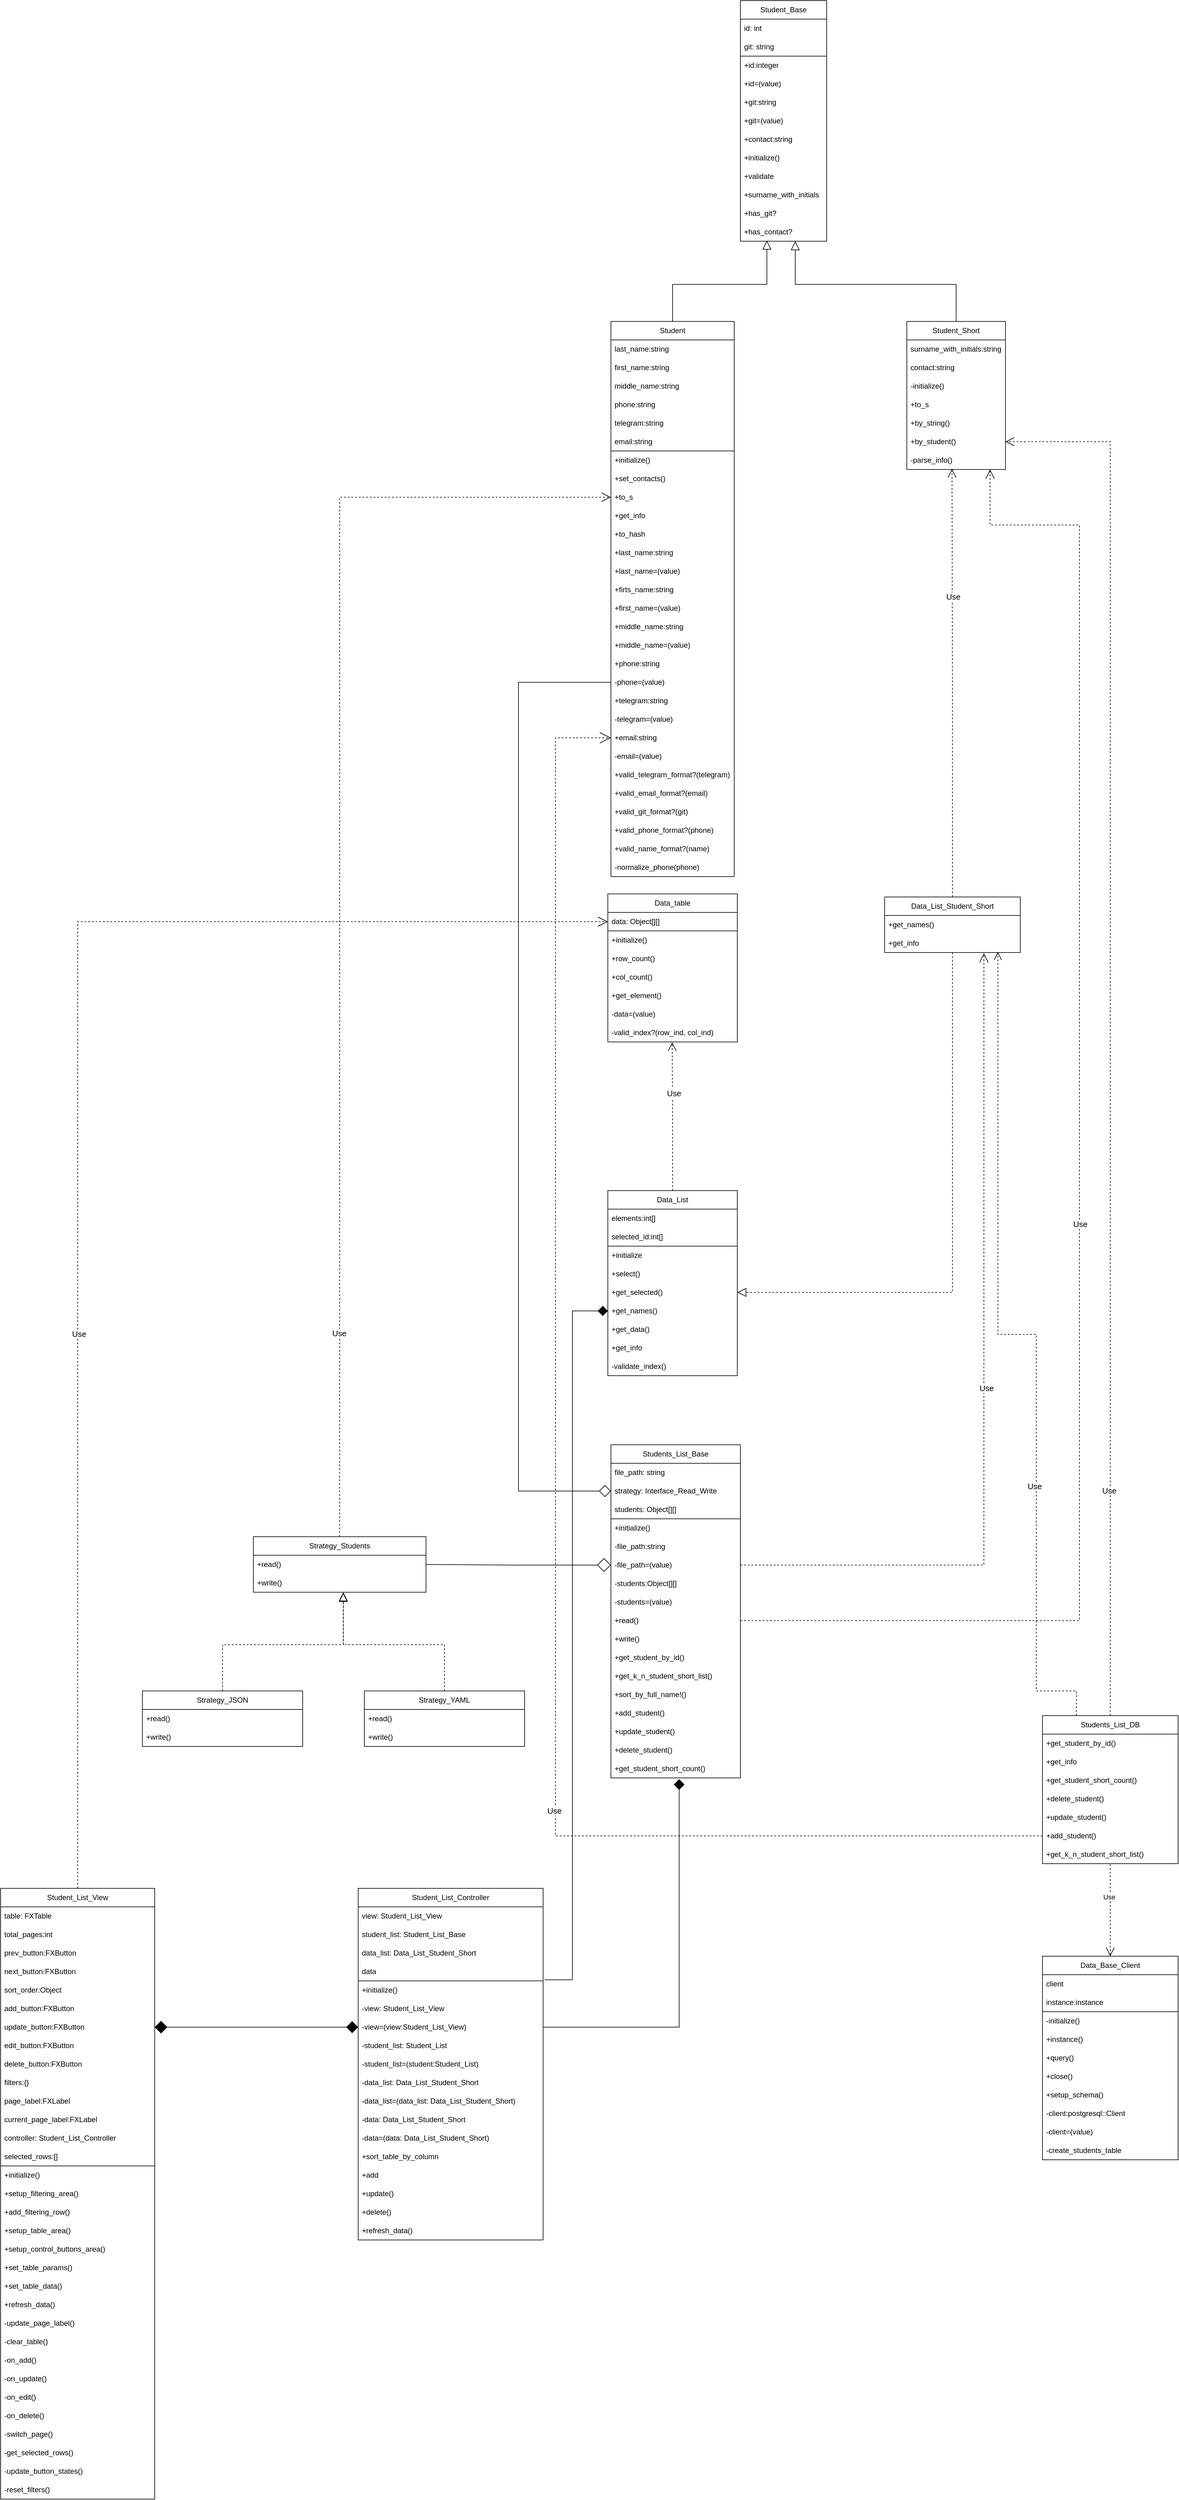 <mxfile version="26.0.6">
  <diagram name="Страница — 1" id="8ChDUnxJ0dZzbqALpV8T">
    <mxGraphModel dx="3559" dy="1382" grid="1" gridSize="10" guides="1" tooltips="1" connect="1" arrows="1" fold="1" page="1" pageScale="1" pageWidth="1169" pageHeight="827" math="0" shadow="0">
      <root>
        <mxCell id="0" />
        <mxCell id="1" parent="0" />
        <mxCell id="wIVE7Qtk5ukvc7qez85d-1" value="Student_Base" style="swimlane;fontStyle=0;childLayout=stackLayout;horizontal=1;startSize=30;horizontalStack=0;resizeParent=1;resizeParentMax=0;resizeLast=0;collapsible=1;marginBottom=0;whiteSpace=wrap;html=1;" parent="1" vertex="1">
          <mxGeometry x="420" y="20" width="140" height="390" as="geometry" />
        </mxCell>
        <mxCell id="wIVE7Qtk5ukvc7qez85d-14" value="" style="group;strokeColor=default;" parent="wIVE7Qtk5ukvc7qez85d-1" vertex="1" connectable="0">
          <mxGeometry y="30" width="140" height="60" as="geometry" />
        </mxCell>
        <mxCell id="wIVE7Qtk5ukvc7qez85d-2" value="id: int" style="text;strokeColor=none;fillColor=none;align=left;verticalAlign=middle;spacingLeft=4;spacingRight=4;overflow=hidden;points=[[0,0.5],[1,0.5]];portConstraint=eastwest;rotatable=0;whiteSpace=wrap;html=1;" parent="wIVE7Qtk5ukvc7qez85d-14" vertex="1">
          <mxGeometry width="140" height="30" as="geometry" />
        </mxCell>
        <mxCell id="wIVE7Qtk5ukvc7qez85d-3" value="git: string" style="text;strokeColor=none;fillColor=none;align=left;verticalAlign=middle;spacingLeft=4;spacingRight=4;overflow=hidden;points=[[0,0.5],[1,0.5]];portConstraint=eastwest;rotatable=0;whiteSpace=wrap;html=1;" parent="wIVE7Qtk5ukvc7qez85d-14" vertex="1">
          <mxGeometry y="30" width="140" height="30" as="geometry" />
        </mxCell>
        <mxCell id="wIVE7Qtk5ukvc7qez85d-4" value="+id:integer" style="text;strokeColor=none;fillColor=none;align=left;verticalAlign=middle;spacingLeft=4;spacingRight=4;overflow=hidden;points=[[0,0.5],[1,0.5]];portConstraint=eastwest;rotatable=0;whiteSpace=wrap;html=1;" parent="wIVE7Qtk5ukvc7qez85d-1" vertex="1">
          <mxGeometry y="90" width="140" height="30" as="geometry" />
        </mxCell>
        <mxCell id="wIVE7Qtk5ukvc7qez85d-13" value="+id=(value)" style="text;strokeColor=none;fillColor=none;align=left;verticalAlign=middle;spacingLeft=4;spacingRight=4;overflow=hidden;points=[[0,0.5],[1,0.5]];portConstraint=eastwest;rotatable=0;whiteSpace=wrap;html=1;" parent="wIVE7Qtk5ukvc7qez85d-1" vertex="1">
          <mxGeometry y="120" width="140" height="30" as="geometry" />
        </mxCell>
        <mxCell id="wIVE7Qtk5ukvc7qez85d-12" value="+git:string" style="text;strokeColor=none;fillColor=none;align=left;verticalAlign=middle;spacingLeft=4;spacingRight=4;overflow=hidden;points=[[0,0.5],[1,0.5]];portConstraint=eastwest;rotatable=0;whiteSpace=wrap;html=1;" parent="wIVE7Qtk5ukvc7qez85d-1" vertex="1">
          <mxGeometry y="150" width="140" height="30" as="geometry" />
        </mxCell>
        <mxCell id="wIVE7Qtk5ukvc7qez85d-11" value="+git=(value)" style="text;strokeColor=none;fillColor=none;align=left;verticalAlign=middle;spacingLeft=4;spacingRight=4;overflow=hidden;points=[[0,0.5],[1,0.5]];portConstraint=eastwest;rotatable=0;whiteSpace=wrap;html=1;" parent="wIVE7Qtk5ukvc7qez85d-1" vertex="1">
          <mxGeometry y="180" width="140" height="30" as="geometry" />
        </mxCell>
        <mxCell id="wIVE7Qtk5ukvc7qez85d-10" value="+contact:string" style="text;strokeColor=none;fillColor=none;align=left;verticalAlign=middle;spacingLeft=4;spacingRight=4;overflow=hidden;points=[[0,0.5],[1,0.5]];portConstraint=eastwest;rotatable=0;whiteSpace=wrap;html=1;" parent="wIVE7Qtk5ukvc7qez85d-1" vertex="1">
          <mxGeometry y="210" width="140" height="30" as="geometry" />
        </mxCell>
        <mxCell id="wIVE7Qtk5ukvc7qez85d-8" value="+initialize()" style="text;strokeColor=none;fillColor=none;align=left;verticalAlign=middle;spacingLeft=4;spacingRight=4;overflow=hidden;points=[[0,0.5],[1,0.5]];portConstraint=eastwest;rotatable=0;whiteSpace=wrap;html=1;" parent="wIVE7Qtk5ukvc7qez85d-1" vertex="1">
          <mxGeometry y="240" width="140" height="30" as="geometry" />
        </mxCell>
        <mxCell id="wIVE7Qtk5ukvc7qez85d-7" value="+validate" style="text;strokeColor=none;fillColor=none;align=left;verticalAlign=middle;spacingLeft=4;spacingRight=4;overflow=hidden;points=[[0,0.5],[1,0.5]];portConstraint=eastwest;rotatable=0;whiteSpace=wrap;html=1;" parent="wIVE7Qtk5ukvc7qez85d-1" vertex="1">
          <mxGeometry y="270" width="140" height="30" as="geometry" />
        </mxCell>
        <mxCell id="wIVE7Qtk5ukvc7qez85d-6" value="+surname_with_initials" style="text;strokeColor=none;fillColor=none;align=left;verticalAlign=middle;spacingLeft=4;spacingRight=4;overflow=hidden;points=[[0,0.5],[1,0.5]];portConstraint=eastwest;rotatable=0;whiteSpace=wrap;html=1;" parent="wIVE7Qtk5ukvc7qez85d-1" vertex="1">
          <mxGeometry y="300" width="140" height="30" as="geometry" />
        </mxCell>
        <mxCell id="wIVE7Qtk5ukvc7qez85d-5" value="+has_git?" style="text;strokeColor=none;fillColor=none;align=left;verticalAlign=middle;spacingLeft=4;spacingRight=4;overflow=hidden;points=[[0,0.5],[1,0.5]];portConstraint=eastwest;rotatable=0;whiteSpace=wrap;html=1;" parent="wIVE7Qtk5ukvc7qez85d-1" vertex="1">
          <mxGeometry y="330" width="140" height="30" as="geometry" />
        </mxCell>
        <mxCell id="wIVE7Qtk5ukvc7qez85d-15" value="+has_contact?" style="text;strokeColor=none;fillColor=none;align=left;verticalAlign=middle;spacingLeft=4;spacingRight=4;overflow=hidden;points=[[0,0.5],[1,0.5]];portConstraint=eastwest;rotatable=0;whiteSpace=wrap;html=1;" parent="wIVE7Qtk5ukvc7qez85d-1" vertex="1">
          <mxGeometry y="360" width="140" height="30" as="geometry" />
        </mxCell>
        <mxCell id="wIVE7Qtk5ukvc7qez85d-16" value="Student" style="swimlane;fontStyle=0;childLayout=stackLayout;horizontal=1;startSize=30;horizontalStack=0;resizeParent=1;resizeParentMax=0;resizeLast=0;collapsible=1;marginBottom=0;whiteSpace=wrap;html=1;" parent="1" vertex="1">
          <mxGeometry x="210" y="540" width="200" height="900" as="geometry" />
        </mxCell>
        <mxCell id="wIVE7Qtk5ukvc7qez85d-33" value="" style="group;strokeColor=default;" parent="wIVE7Qtk5ukvc7qez85d-16" vertex="1" connectable="0">
          <mxGeometry y="30" width="200" height="180" as="geometry" />
        </mxCell>
        <mxCell id="wIVE7Qtk5ukvc7qez85d-20" value="last_name:string" style="text;strokeColor=none;fillColor=none;align=left;verticalAlign=middle;spacingLeft=4;spacingRight=4;overflow=hidden;points=[[0,0.5],[1,0.5]];portConstraint=eastwest;rotatable=0;whiteSpace=wrap;html=1;" parent="wIVE7Qtk5ukvc7qez85d-33" vertex="1">
          <mxGeometry width="140" height="30" as="geometry" />
        </mxCell>
        <mxCell id="wIVE7Qtk5ukvc7qez85d-21" value="first_name:string" style="text;strokeColor=none;fillColor=none;align=left;verticalAlign=middle;spacingLeft=4;spacingRight=4;overflow=hidden;points=[[0,0.5],[1,0.5]];portConstraint=eastwest;rotatable=0;whiteSpace=wrap;html=1;" parent="wIVE7Qtk5ukvc7qez85d-33" vertex="1">
          <mxGeometry y="30" width="140" height="30" as="geometry" />
        </mxCell>
        <mxCell id="wIVE7Qtk5ukvc7qez85d-22" value="middle_name:string" style="text;strokeColor=none;fillColor=none;align=left;verticalAlign=middle;spacingLeft=4;spacingRight=4;overflow=hidden;points=[[0,0.5],[1,0.5]];portConstraint=eastwest;rotatable=0;whiteSpace=wrap;html=1;" parent="wIVE7Qtk5ukvc7qez85d-33" vertex="1">
          <mxGeometry y="60" width="140" height="30" as="geometry" />
        </mxCell>
        <mxCell id="wIVE7Qtk5ukvc7qez85d-23" value="phone:string" style="text;strokeColor=none;fillColor=none;align=left;verticalAlign=middle;spacingLeft=4;spacingRight=4;overflow=hidden;points=[[0,0.5],[1,0.5]];portConstraint=eastwest;rotatable=0;whiteSpace=wrap;html=1;" parent="wIVE7Qtk5ukvc7qez85d-33" vertex="1">
          <mxGeometry y="90" width="140" height="30" as="geometry" />
        </mxCell>
        <mxCell id="wIVE7Qtk5ukvc7qez85d-24" value="telegram:string" style="text;strokeColor=none;fillColor=none;align=left;verticalAlign=middle;spacingLeft=4;spacingRight=4;overflow=hidden;points=[[0,0.5],[1,0.5]];portConstraint=eastwest;rotatable=0;whiteSpace=wrap;html=1;" parent="wIVE7Qtk5ukvc7qez85d-33" vertex="1">
          <mxGeometry y="120" width="140" height="30" as="geometry" />
        </mxCell>
        <mxCell id="wIVE7Qtk5ukvc7qez85d-25" value="email:string" style="text;strokeColor=none;fillColor=none;align=left;verticalAlign=middle;spacingLeft=4;spacingRight=4;overflow=hidden;points=[[0,0.5],[1,0.5]];portConstraint=eastwest;rotatable=0;whiteSpace=wrap;html=1;" parent="wIVE7Qtk5ukvc7qez85d-33" vertex="1">
          <mxGeometry y="150" width="140" height="30" as="geometry" />
        </mxCell>
        <mxCell id="wIVE7Qtk5ukvc7qez85d-26" value="+initialize()" style="text;strokeColor=none;fillColor=none;align=left;verticalAlign=middle;spacingLeft=4;spacingRight=4;overflow=hidden;points=[[0,0.5],[1,0.5]];portConstraint=eastwest;rotatable=0;whiteSpace=wrap;html=1;" parent="wIVE7Qtk5ukvc7qez85d-16" vertex="1">
          <mxGeometry y="210" width="200" height="30" as="geometry" />
        </mxCell>
        <mxCell id="wIVE7Qtk5ukvc7qez85d-27" value="+set_contacts()" style="text;strokeColor=none;fillColor=none;align=left;verticalAlign=middle;spacingLeft=4;spacingRight=4;overflow=hidden;points=[[0,0.5],[1,0.5]];portConstraint=eastwest;rotatable=0;whiteSpace=wrap;html=1;" parent="wIVE7Qtk5ukvc7qez85d-16" vertex="1">
          <mxGeometry y="240" width="200" height="30" as="geometry" />
        </mxCell>
        <mxCell id="wIVE7Qtk5ukvc7qez85d-28" value="+to_s" style="text;strokeColor=none;fillColor=none;align=left;verticalAlign=middle;spacingLeft=4;spacingRight=4;overflow=hidden;points=[[0,0.5],[1,0.5]];portConstraint=eastwest;rotatable=0;whiteSpace=wrap;html=1;" parent="wIVE7Qtk5ukvc7qez85d-16" vertex="1">
          <mxGeometry y="270" width="200" height="30" as="geometry" />
        </mxCell>
        <mxCell id="wIVE7Qtk5ukvc7qez85d-29" value="+get_info" style="text;strokeColor=none;fillColor=none;align=left;verticalAlign=middle;spacingLeft=4;spacingRight=4;overflow=hidden;points=[[0,0.5],[1,0.5]];portConstraint=eastwest;rotatable=0;whiteSpace=wrap;html=1;" parent="wIVE7Qtk5ukvc7qez85d-16" vertex="1">
          <mxGeometry y="300" width="200" height="30" as="geometry" />
        </mxCell>
        <mxCell id="Y5CX1aSOp3Ih06Q6agFc-1" value="+to_hash" style="text;strokeColor=none;fillColor=none;align=left;verticalAlign=middle;spacingLeft=4;spacingRight=4;overflow=hidden;points=[[0,0.5],[1,0.5]];portConstraint=eastwest;rotatable=0;whiteSpace=wrap;html=1;" parent="wIVE7Qtk5ukvc7qez85d-16" vertex="1">
          <mxGeometry y="330" width="200" height="30" as="geometry" />
        </mxCell>
        <mxCell id="wIVE7Qtk5ukvc7qez85d-34" value="+last_name:string" style="text;strokeColor=none;fillColor=none;align=left;verticalAlign=middle;spacingLeft=4;spacingRight=4;overflow=hidden;points=[[0,0.5],[1,0.5]];portConstraint=eastwest;rotatable=0;whiteSpace=wrap;html=1;" parent="wIVE7Qtk5ukvc7qez85d-16" vertex="1">
          <mxGeometry y="360" width="200" height="30" as="geometry" />
        </mxCell>
        <mxCell id="wIVE7Qtk5ukvc7qez85d-46" value="+last_name=(value)" style="text;strokeColor=none;fillColor=none;align=left;verticalAlign=middle;spacingLeft=4;spacingRight=4;overflow=hidden;points=[[0,0.5],[1,0.5]];portConstraint=eastwest;rotatable=0;whiteSpace=wrap;html=1;" parent="wIVE7Qtk5ukvc7qez85d-16" vertex="1">
          <mxGeometry y="390" width="200" height="30" as="geometry" />
        </mxCell>
        <mxCell id="wIVE7Qtk5ukvc7qez85d-45" value="+firts_name:string" style="text;strokeColor=none;fillColor=none;align=left;verticalAlign=middle;spacingLeft=4;spacingRight=4;overflow=hidden;points=[[0,0.5],[1,0.5]];portConstraint=eastwest;rotatable=0;whiteSpace=wrap;html=1;" parent="wIVE7Qtk5ukvc7qez85d-16" vertex="1">
          <mxGeometry y="420" width="200" height="30" as="geometry" />
        </mxCell>
        <mxCell id="wIVE7Qtk5ukvc7qez85d-44" value="+first_name=(value)" style="text;strokeColor=none;fillColor=none;align=left;verticalAlign=middle;spacingLeft=4;spacingRight=4;overflow=hidden;points=[[0,0.5],[1,0.5]];portConstraint=eastwest;rotatable=0;whiteSpace=wrap;html=1;" parent="wIVE7Qtk5ukvc7qez85d-16" vertex="1">
          <mxGeometry y="450" width="200" height="30" as="geometry" />
        </mxCell>
        <mxCell id="wIVE7Qtk5ukvc7qez85d-43" value="+middle_name:string" style="text;strokeColor=none;fillColor=none;align=left;verticalAlign=middle;spacingLeft=4;spacingRight=4;overflow=hidden;points=[[0,0.5],[1,0.5]];portConstraint=eastwest;rotatable=0;whiteSpace=wrap;html=1;" parent="wIVE7Qtk5ukvc7qez85d-16" vertex="1">
          <mxGeometry y="480" width="200" height="30" as="geometry" />
        </mxCell>
        <mxCell id="wIVE7Qtk5ukvc7qez85d-42" value="+middle_name=(value)" style="text;strokeColor=none;fillColor=none;align=left;verticalAlign=middle;spacingLeft=4;spacingRight=4;overflow=hidden;points=[[0,0.5],[1,0.5]];portConstraint=eastwest;rotatable=0;whiteSpace=wrap;html=1;" parent="wIVE7Qtk5ukvc7qez85d-16" vertex="1">
          <mxGeometry y="510" width="200" height="30" as="geometry" />
        </mxCell>
        <mxCell id="wIVE7Qtk5ukvc7qez85d-41" value="+phone:string" style="text;strokeColor=none;fillColor=none;align=left;verticalAlign=middle;spacingLeft=4;spacingRight=4;overflow=hidden;points=[[0,0.5],[1,0.5]];portConstraint=eastwest;rotatable=0;whiteSpace=wrap;html=1;" parent="wIVE7Qtk5ukvc7qez85d-16" vertex="1">
          <mxGeometry y="540" width="200" height="30" as="geometry" />
        </mxCell>
        <mxCell id="wIVE7Qtk5ukvc7qez85d-40" value="-phone=(value)" style="text;strokeColor=none;fillColor=none;align=left;verticalAlign=middle;spacingLeft=4;spacingRight=4;overflow=hidden;points=[[0,0.5],[1,0.5]];portConstraint=eastwest;rotatable=0;whiteSpace=wrap;html=1;" parent="wIVE7Qtk5ukvc7qez85d-16" vertex="1">
          <mxGeometry y="570" width="200" height="30" as="geometry" />
        </mxCell>
        <mxCell id="wIVE7Qtk5ukvc7qez85d-39" value="+telegram:string" style="text;strokeColor=none;fillColor=none;align=left;verticalAlign=middle;spacingLeft=4;spacingRight=4;overflow=hidden;points=[[0,0.5],[1,0.5]];portConstraint=eastwest;rotatable=0;whiteSpace=wrap;html=1;" parent="wIVE7Qtk5ukvc7qez85d-16" vertex="1">
          <mxGeometry y="600" width="200" height="30" as="geometry" />
        </mxCell>
        <mxCell id="wIVE7Qtk5ukvc7qez85d-38" value="-telegram=(value)" style="text;strokeColor=none;fillColor=none;align=left;verticalAlign=middle;spacingLeft=4;spacingRight=4;overflow=hidden;points=[[0,0.5],[1,0.5]];portConstraint=eastwest;rotatable=0;whiteSpace=wrap;html=1;" parent="wIVE7Qtk5ukvc7qez85d-16" vertex="1">
          <mxGeometry y="630" width="200" height="30" as="geometry" />
        </mxCell>
        <mxCell id="wIVE7Qtk5ukvc7qez85d-37" value="+email:string" style="text;strokeColor=none;fillColor=none;align=left;verticalAlign=middle;spacingLeft=4;spacingRight=4;overflow=hidden;points=[[0,0.5],[1,0.5]];portConstraint=eastwest;rotatable=0;whiteSpace=wrap;html=1;" parent="wIVE7Qtk5ukvc7qez85d-16" vertex="1">
          <mxGeometry y="660" width="200" height="30" as="geometry" />
        </mxCell>
        <mxCell id="wIVE7Qtk5ukvc7qez85d-36" value="-email=(value)" style="text;strokeColor=none;fillColor=none;align=left;verticalAlign=middle;spacingLeft=4;spacingRight=4;overflow=hidden;points=[[0,0.5],[1,0.5]];portConstraint=eastwest;rotatable=0;whiteSpace=wrap;html=1;" parent="wIVE7Qtk5ukvc7qez85d-16" vertex="1">
          <mxGeometry y="690" width="200" height="30" as="geometry" />
        </mxCell>
        <mxCell id="wIVE7Qtk5ukvc7qez85d-52" value="+valid_telegram_format?(telegram)" style="text;strokeColor=none;fillColor=none;align=left;verticalAlign=middle;spacingLeft=4;spacingRight=4;overflow=hidden;points=[[0,0.5],[1,0.5]];portConstraint=eastwest;rotatable=0;whiteSpace=wrap;html=1;" parent="wIVE7Qtk5ukvc7qez85d-16" vertex="1">
          <mxGeometry y="720" width="200" height="30" as="geometry" />
        </mxCell>
        <mxCell id="wIVE7Qtk5ukvc7qez85d-51" value="+valid_email_format?(email)" style="text;strokeColor=none;fillColor=none;align=left;verticalAlign=middle;spacingLeft=4;spacingRight=4;overflow=hidden;points=[[0,0.5],[1,0.5]];portConstraint=eastwest;rotatable=0;whiteSpace=wrap;html=1;" parent="wIVE7Qtk5ukvc7qez85d-16" vertex="1">
          <mxGeometry y="750" width="200" height="30" as="geometry" />
        </mxCell>
        <mxCell id="wIVE7Qtk5ukvc7qez85d-50" value="+valid_git_format?(git)" style="text;strokeColor=none;fillColor=none;align=left;verticalAlign=middle;spacingLeft=4;spacingRight=4;overflow=hidden;points=[[0,0.5],[1,0.5]];portConstraint=eastwest;rotatable=0;whiteSpace=wrap;html=1;" parent="wIVE7Qtk5ukvc7qez85d-16" vertex="1">
          <mxGeometry y="780" width="200" height="30" as="geometry" />
        </mxCell>
        <mxCell id="wIVE7Qtk5ukvc7qez85d-49" value="+valid_phone_format?(phone)" style="text;strokeColor=none;fillColor=none;align=left;verticalAlign=middle;spacingLeft=4;spacingRight=4;overflow=hidden;points=[[0,0.5],[1,0.5]];portConstraint=eastwest;rotatable=0;whiteSpace=wrap;html=1;" parent="wIVE7Qtk5ukvc7qez85d-16" vertex="1">
          <mxGeometry y="810" width="200" height="30" as="geometry" />
        </mxCell>
        <mxCell id="wIVE7Qtk5ukvc7qez85d-48" value="+valid_name_format?(name)" style="text;strokeColor=none;fillColor=none;align=left;verticalAlign=middle;spacingLeft=4;spacingRight=4;overflow=hidden;points=[[0,0.5],[1,0.5]];portConstraint=eastwest;rotatable=0;whiteSpace=wrap;html=1;" parent="wIVE7Qtk5ukvc7qez85d-16" vertex="1">
          <mxGeometry y="840" width="200" height="30" as="geometry" />
        </mxCell>
        <mxCell id="wIVE7Qtk5ukvc7qez85d-47" value="-normalize_phone(phone)" style="text;strokeColor=none;fillColor=none;align=left;verticalAlign=middle;spacingLeft=4;spacingRight=4;overflow=hidden;points=[[0,0.5],[1,0.5]];portConstraint=eastwest;rotatable=0;whiteSpace=wrap;html=1;" parent="wIVE7Qtk5ukvc7qez85d-16" vertex="1">
          <mxGeometry y="870" width="200" height="30" as="geometry" />
        </mxCell>
        <mxCell id="wIVE7Qtk5ukvc7qez85d-54" value="Student_Short" style="swimlane;fontStyle=0;childLayout=stackLayout;horizontal=1;startSize=30;horizontalStack=0;resizeParent=1;resizeParentMax=0;resizeLast=0;collapsible=1;marginBottom=0;whiteSpace=wrap;html=1;" parent="1" vertex="1">
          <mxGeometry x="690" y="540" width="160" height="240" as="geometry" />
        </mxCell>
        <mxCell id="wIVE7Qtk5ukvc7qez85d-70" value="" style="group" parent="wIVE7Qtk5ukvc7qez85d-54" vertex="1" connectable="0">
          <mxGeometry y="30" width="160" height="60" as="geometry" />
        </mxCell>
        <mxCell id="wIVE7Qtk5ukvc7qez85d-58" value="surname_with_initials:string" style="text;strokeColor=none;fillColor=none;align=left;verticalAlign=middle;spacingLeft=4;spacingRight=4;overflow=hidden;points=[[0,0.5],[1,0.5]];portConstraint=eastwest;rotatable=0;whiteSpace=wrap;html=1;" parent="wIVE7Qtk5ukvc7qez85d-70" vertex="1">
          <mxGeometry width="160" height="30" as="geometry" />
        </mxCell>
        <mxCell id="wIVE7Qtk5ukvc7qez85d-59" value="contact:string" style="text;strokeColor=none;fillColor=none;align=left;verticalAlign=middle;spacingLeft=4;spacingRight=4;overflow=hidden;points=[[0,0.5],[1,0.5]];portConstraint=eastwest;rotatable=0;whiteSpace=wrap;html=1;" parent="wIVE7Qtk5ukvc7qez85d-70" vertex="1">
          <mxGeometry y="30" width="160" height="30" as="geometry" />
        </mxCell>
        <mxCell id="wIVE7Qtk5ukvc7qez85d-60" value="-initialize()" style="text;strokeColor=none;fillColor=none;align=left;verticalAlign=middle;spacingLeft=4;spacingRight=4;overflow=hidden;points=[[0,0.5],[1,0.5]];portConstraint=eastwest;rotatable=0;whiteSpace=wrap;html=1;" parent="wIVE7Qtk5ukvc7qez85d-54" vertex="1">
          <mxGeometry y="90" width="160" height="30" as="geometry" />
        </mxCell>
        <mxCell id="wIVE7Qtk5ukvc7qez85d-61" value="+to_s" style="text;strokeColor=none;fillColor=none;align=left;verticalAlign=middle;spacingLeft=4;spacingRight=4;overflow=hidden;points=[[0,0.5],[1,0.5]];portConstraint=eastwest;rotatable=0;whiteSpace=wrap;html=1;" parent="wIVE7Qtk5ukvc7qez85d-54" vertex="1">
          <mxGeometry y="120" width="160" height="30" as="geometry" />
        </mxCell>
        <mxCell id="wIVE7Qtk5ukvc7qez85d-64" value="+by_string()" style="text;strokeColor=none;fillColor=none;align=left;verticalAlign=middle;spacingLeft=4;spacingRight=4;overflow=hidden;points=[[0,0.5],[1,0.5]];portConstraint=eastwest;rotatable=0;whiteSpace=wrap;html=1;" parent="wIVE7Qtk5ukvc7qez85d-54" vertex="1">
          <mxGeometry y="150" width="160" height="30" as="geometry" />
        </mxCell>
        <mxCell id="wIVE7Qtk5ukvc7qez85d-65" value="+by_student()" style="text;strokeColor=none;fillColor=none;align=left;verticalAlign=middle;spacingLeft=4;spacingRight=4;overflow=hidden;points=[[0,0.5],[1,0.5]];portConstraint=eastwest;rotatable=0;whiteSpace=wrap;html=1;" parent="wIVE7Qtk5ukvc7qez85d-54" vertex="1">
          <mxGeometry y="180" width="160" height="30" as="geometry" />
        </mxCell>
        <mxCell id="wIVE7Qtk5ukvc7qez85d-66" value="-parse_info()" style="text;strokeColor=none;fillColor=none;align=left;verticalAlign=middle;spacingLeft=4;spacingRight=4;overflow=hidden;points=[[0,0.5],[1,0.5]];portConstraint=eastwest;rotatable=0;whiteSpace=wrap;html=1;" parent="wIVE7Qtk5ukvc7qez85d-54" vertex="1">
          <mxGeometry y="210" width="160" height="30" as="geometry" />
        </mxCell>
        <mxCell id="wIVE7Qtk5ukvc7qez85d-71" style="edgeStyle=orthogonalEdgeStyle;rounded=0;orthogonalLoop=1;jettySize=auto;html=1;exitX=0.5;exitY=0;exitDx=0;exitDy=0;entryX=0.307;entryY=0.967;entryDx=0;entryDy=0;entryPerimeter=0;endArrow=block;endFill=0;endSize=12;" parent="1" source="wIVE7Qtk5ukvc7qez85d-16" target="wIVE7Qtk5ukvc7qez85d-15" edge="1">
          <mxGeometry relative="1" as="geometry" />
        </mxCell>
        <mxCell id="wIVE7Qtk5ukvc7qez85d-72" style="edgeStyle=orthogonalEdgeStyle;rounded=0;orthogonalLoop=1;jettySize=auto;html=1;exitX=0.5;exitY=0;exitDx=0;exitDy=0;entryX=0.636;entryY=1;entryDx=0;entryDy=0;entryPerimeter=0;endArrow=block;endFill=0;endSize=12;" parent="1" source="wIVE7Qtk5ukvc7qez85d-54" target="wIVE7Qtk5ukvc7qez85d-15" edge="1">
          <mxGeometry relative="1" as="geometry" />
        </mxCell>
        <mxCell id="wIVE7Qtk5ukvc7qez85d-73" value="Data_table" style="swimlane;fontStyle=0;childLayout=stackLayout;horizontal=1;startSize=30;horizontalStack=0;resizeParent=1;resizeParentMax=0;resizeLast=0;collapsible=1;marginBottom=0;whiteSpace=wrap;html=1;" parent="1" vertex="1">
          <mxGeometry x="205" y="1468" width="210" height="240" as="geometry" />
        </mxCell>
        <mxCell id="wIVE7Qtk5ukvc7qez85d-74" value="data: Object[][]" style="text;strokeColor=default;fillColor=none;align=left;verticalAlign=middle;spacingLeft=4;spacingRight=4;overflow=hidden;points=[[0,0.5],[1,0.5]];portConstraint=eastwest;rotatable=0;whiteSpace=wrap;html=1;" parent="wIVE7Qtk5ukvc7qez85d-73" vertex="1">
          <mxGeometry y="30" width="210" height="30" as="geometry" />
        </mxCell>
        <mxCell id="wIVE7Qtk5ukvc7qez85d-81" value="+initialize()" style="text;strokeColor=none;fillColor=none;align=left;verticalAlign=middle;spacingLeft=4;spacingRight=4;overflow=hidden;points=[[0,0.5],[1,0.5]];portConstraint=eastwest;rotatable=0;whiteSpace=wrap;html=1;" parent="wIVE7Qtk5ukvc7qez85d-73" vertex="1">
          <mxGeometry y="60" width="210" height="30" as="geometry" />
        </mxCell>
        <mxCell id="wIVE7Qtk5ukvc7qez85d-75" value="+row_count()" style="text;strokeColor=none;fillColor=none;align=left;verticalAlign=middle;spacingLeft=4;spacingRight=4;overflow=hidden;points=[[0,0.5],[1,0.5]];portConstraint=eastwest;rotatable=0;whiteSpace=wrap;html=1;" parent="wIVE7Qtk5ukvc7qez85d-73" vertex="1">
          <mxGeometry y="90" width="210" height="30" as="geometry" />
        </mxCell>
        <mxCell id="wIVE7Qtk5ukvc7qez85d-76" value="+col_count()" style="text;strokeColor=none;fillColor=none;align=left;verticalAlign=middle;spacingLeft=4;spacingRight=4;overflow=hidden;points=[[0,0.5],[1,0.5]];portConstraint=eastwest;rotatable=0;whiteSpace=wrap;html=1;" parent="wIVE7Qtk5ukvc7qez85d-73" vertex="1">
          <mxGeometry y="120" width="210" height="30" as="geometry" />
        </mxCell>
        <mxCell id="wIVE7Qtk5ukvc7qez85d-85" value="+get_element()" style="text;strokeColor=none;fillColor=none;align=left;verticalAlign=middle;spacingLeft=4;spacingRight=4;overflow=hidden;points=[[0,0.5],[1,0.5]];portConstraint=eastwest;rotatable=0;whiteSpace=wrap;html=1;" parent="wIVE7Qtk5ukvc7qez85d-73" vertex="1">
          <mxGeometry y="150" width="210" height="30" as="geometry" />
        </mxCell>
        <mxCell id="wIVE7Qtk5ukvc7qez85d-84" value="-data=(value)" style="text;strokeColor=none;fillColor=none;align=left;verticalAlign=middle;spacingLeft=4;spacingRight=4;overflow=hidden;points=[[0,0.5],[1,0.5]];portConstraint=eastwest;rotatable=0;whiteSpace=wrap;html=1;" parent="wIVE7Qtk5ukvc7qez85d-73" vertex="1">
          <mxGeometry y="180" width="210" height="30" as="geometry" />
        </mxCell>
        <mxCell id="wIVE7Qtk5ukvc7qez85d-83" value="-valid_index?(row_ind, col_ind)" style="text;strokeColor=none;fillColor=none;align=left;verticalAlign=middle;spacingLeft=4;spacingRight=4;overflow=hidden;points=[[0,0.5],[1,0.5]];portConstraint=eastwest;rotatable=0;whiteSpace=wrap;html=1;" parent="wIVE7Qtk5ukvc7qez85d-73" vertex="1">
          <mxGeometry y="210" width="210" height="30" as="geometry" />
        </mxCell>
        <mxCell id="wIVE7Qtk5ukvc7qez85d-99" style="edgeStyle=orthogonalEdgeStyle;rounded=0;orthogonalLoop=1;jettySize=auto;html=1;entryX=1;entryY=0.5;entryDx=0;entryDy=0;dashed=1;endArrow=block;endFill=0;endSize=12;" parent="1" source="wIVE7Qtk5ukvc7qez85d-77" target="wIVE7Qtk5ukvc7qez85d-92" edge="1">
          <mxGeometry relative="1" as="geometry" />
        </mxCell>
        <mxCell id="wIVE7Qtk5ukvc7qez85d-77" value="Data_List_Student_Short" style="swimlane;fontStyle=0;childLayout=stackLayout;horizontal=1;startSize=30;horizontalStack=0;resizeParent=1;resizeParentMax=0;resizeLast=0;collapsible=1;marginBottom=0;whiteSpace=wrap;html=1;" parent="1" vertex="1">
          <mxGeometry x="654" y="1473" width="220" height="90" as="geometry" />
        </mxCell>
        <mxCell id="wIVE7Qtk5ukvc7qez85d-78" value="+get_names()" style="text;strokeColor=none;fillColor=none;align=left;verticalAlign=middle;spacingLeft=4;spacingRight=4;overflow=hidden;points=[[0,0.5],[1,0.5]];portConstraint=eastwest;rotatable=0;whiteSpace=wrap;html=1;" parent="wIVE7Qtk5ukvc7qez85d-77" vertex="1">
          <mxGeometry y="30" width="220" height="30" as="geometry" />
        </mxCell>
        <mxCell id="wIVE7Qtk5ukvc7qez85d-79" value="+get_info" style="text;strokeColor=none;fillColor=none;align=left;verticalAlign=middle;spacingLeft=4;spacingRight=4;overflow=hidden;points=[[0,0.5],[1,0.5]];portConstraint=eastwest;rotatable=0;whiteSpace=wrap;html=1;" parent="wIVE7Qtk5ukvc7qez85d-77" vertex="1">
          <mxGeometry y="60" width="220" height="30" as="geometry" />
        </mxCell>
        <mxCell id="wIVE7Qtk5ukvc7qez85d-86" value="Data_List" style="swimlane;fontStyle=0;childLayout=stackLayout;horizontal=1;startSize=30;horizontalStack=0;resizeParent=1;resizeParentMax=0;resizeLast=0;collapsible=1;marginBottom=0;whiteSpace=wrap;html=1;" parent="1" vertex="1">
          <mxGeometry x="205" y="1949" width="210" height="300" as="geometry" />
        </mxCell>
        <mxCell id="wIVE7Qtk5ukvc7qez85d-95" value="" style="group;strokeColor=default;" parent="wIVE7Qtk5ukvc7qez85d-86" vertex="1" connectable="0">
          <mxGeometry y="30" width="210" height="60" as="geometry" />
        </mxCell>
        <mxCell id="wIVE7Qtk5ukvc7qez85d-87" value="elements:int[]" style="text;strokeColor=none;fillColor=none;align=left;verticalAlign=middle;spacingLeft=4;spacingRight=4;overflow=hidden;points=[[0,0.5],[1,0.5]];portConstraint=eastwest;rotatable=0;whiteSpace=wrap;html=1;" parent="wIVE7Qtk5ukvc7qez85d-95" vertex="1">
          <mxGeometry width="210" height="30" as="geometry" />
        </mxCell>
        <mxCell id="wIVE7Qtk5ukvc7qez85d-88" value="selected_id:int[]" style="text;strokeColor=none;fillColor=none;align=left;verticalAlign=middle;spacingLeft=4;spacingRight=4;overflow=hidden;points=[[0,0.5],[1,0.5]];portConstraint=eastwest;rotatable=0;whiteSpace=wrap;html=1;" parent="wIVE7Qtk5ukvc7qez85d-95" vertex="1">
          <mxGeometry y="30" width="210" height="30" as="geometry" />
        </mxCell>
        <mxCell id="wIVE7Qtk5ukvc7qez85d-90" value="+initialize" style="text;strokeColor=none;fillColor=none;align=left;verticalAlign=middle;spacingLeft=4;spacingRight=4;overflow=hidden;points=[[0,0.5],[1,0.5]];portConstraint=eastwest;rotatable=0;whiteSpace=wrap;html=1;" parent="wIVE7Qtk5ukvc7qez85d-86" vertex="1">
          <mxGeometry y="90" width="210" height="30" as="geometry" />
        </mxCell>
        <mxCell id="wIVE7Qtk5ukvc7qez85d-91" value="+select()" style="text;strokeColor=none;fillColor=none;align=left;verticalAlign=middle;spacingLeft=4;spacingRight=4;overflow=hidden;points=[[0,0.5],[1,0.5]];portConstraint=eastwest;rotatable=0;whiteSpace=wrap;html=1;" parent="wIVE7Qtk5ukvc7qez85d-86" vertex="1">
          <mxGeometry y="120" width="210" height="30" as="geometry" />
        </mxCell>
        <mxCell id="wIVE7Qtk5ukvc7qez85d-92" value="+get_selected()" style="text;strokeColor=none;fillColor=none;align=left;verticalAlign=middle;spacingLeft=4;spacingRight=4;overflow=hidden;points=[[0,0.5],[1,0.5]];portConstraint=eastwest;rotatable=0;whiteSpace=wrap;html=1;" parent="wIVE7Qtk5ukvc7qez85d-86" vertex="1">
          <mxGeometry y="150" width="210" height="30" as="geometry" />
        </mxCell>
        <mxCell id="wIVE7Qtk5ukvc7qez85d-93" value="+get_names()" style="text;strokeColor=none;fillColor=none;align=left;verticalAlign=middle;spacingLeft=4;spacingRight=4;overflow=hidden;points=[[0,0.5],[1,0.5]];portConstraint=eastwest;rotatable=0;whiteSpace=wrap;html=1;" parent="wIVE7Qtk5ukvc7qez85d-86" vertex="1">
          <mxGeometry y="180" width="210" height="30" as="geometry" />
        </mxCell>
        <mxCell id="wIVE7Qtk5ukvc7qez85d-94" value="+get_data()" style="text;strokeColor=none;fillColor=none;align=left;verticalAlign=middle;spacingLeft=4;spacingRight=4;overflow=hidden;points=[[0,0.5],[1,0.5]];portConstraint=eastwest;rotatable=0;whiteSpace=wrap;html=1;" parent="wIVE7Qtk5ukvc7qez85d-86" vertex="1">
          <mxGeometry y="210" width="210" height="30" as="geometry" />
        </mxCell>
        <mxCell id="wIVE7Qtk5ukvc7qez85d-97" value="+get_info" style="text;strokeColor=none;fillColor=none;align=left;verticalAlign=middle;spacingLeft=4;spacingRight=4;overflow=hidden;points=[[0,0.5],[1,0.5]];portConstraint=eastwest;rotatable=0;whiteSpace=wrap;html=1;" parent="wIVE7Qtk5ukvc7qez85d-86" vertex="1">
          <mxGeometry y="240" width="210" height="30" as="geometry" />
        </mxCell>
        <mxCell id="wIVE7Qtk5ukvc7qez85d-96" value="-validate_index()" style="text;strokeColor=none;fillColor=none;align=left;verticalAlign=middle;spacingLeft=4;spacingRight=4;overflow=hidden;points=[[0,0.5],[1,0.5]];portConstraint=eastwest;rotatable=0;whiteSpace=wrap;html=1;" parent="wIVE7Qtk5ukvc7qez85d-86" vertex="1">
          <mxGeometry y="270" width="210" height="30" as="geometry" />
        </mxCell>
        <mxCell id="wIVE7Qtk5ukvc7qez85d-98" style="edgeStyle=orthogonalEdgeStyle;rounded=0;orthogonalLoop=1;jettySize=auto;html=1;exitX=0.5;exitY=0;exitDx=0;exitDy=0;entryX=0.497;entryY=1.018;entryDx=0;entryDy=0;entryPerimeter=0;endArrow=open;endFill=0;endSize=12;dashed=1;" parent="1" source="wIVE7Qtk5ukvc7qez85d-86" target="wIVE7Qtk5ukvc7qez85d-83" edge="1">
          <mxGeometry relative="1" as="geometry" />
        </mxCell>
        <mxCell id="Y5CX1aSOp3Ih06Q6agFc-3" value="&lt;font style=&quot;font-size: 13px;&quot;&gt;Use&lt;/font&gt;" style="edgeLabel;html=1;align=center;verticalAlign=middle;resizable=0;points=[];" parent="wIVE7Qtk5ukvc7qez85d-98" vertex="1" connectable="0">
          <mxGeometry x="0.321" y="-2" relative="1" as="geometry">
            <mxPoint as="offset" />
          </mxGeometry>
        </mxCell>
        <mxCell id="wIVE7Qtk5ukvc7qez85d-100" style="edgeStyle=orthogonalEdgeStyle;rounded=0;orthogonalLoop=1;jettySize=auto;html=1;exitX=0.5;exitY=0;exitDx=0;exitDy=0;entryX=0.458;entryY=0.967;entryDx=0;entryDy=0;entryPerimeter=0;endArrow=open;endFill=0;endSize=12;dashed=1;" parent="1" source="wIVE7Qtk5ukvc7qez85d-77" target="wIVE7Qtk5ukvc7qez85d-66" edge="1">
          <mxGeometry relative="1" as="geometry" />
        </mxCell>
        <mxCell id="Y5CX1aSOp3Ih06Q6agFc-2" value="&lt;font style=&quot;font-size: 13px;&quot;&gt;Use&lt;/font&gt;" style="edgeLabel;html=1;align=center;verticalAlign=middle;resizable=0;points=[];" parent="wIVE7Qtk5ukvc7qez85d-100" vertex="1" connectable="0">
          <mxGeometry x="0.405" y="-1" relative="1" as="geometry">
            <mxPoint as="offset" />
          </mxGeometry>
        </mxCell>
        <mxCell id="Y5CX1aSOp3Ih06Q6agFc-4" value="Students_List_Base" style="swimlane;fontStyle=0;childLayout=stackLayout;horizontal=1;startSize=30;horizontalStack=0;resizeParent=1;resizeParentMax=0;resizeLast=0;collapsible=1;marginBottom=0;whiteSpace=wrap;html=1;" parent="1" vertex="1">
          <mxGeometry x="210" y="2361" width="210" height="540" as="geometry" />
        </mxCell>
        <mxCell id="Y5CX1aSOp3Ih06Q6agFc-11" value="" style="group;strokeColor=default;" parent="Y5CX1aSOp3Ih06Q6agFc-4" vertex="1" connectable="0">
          <mxGeometry y="30" width="210" height="90" as="geometry" />
        </mxCell>
        <mxCell id="Y5CX1aSOp3Ih06Q6agFc-5" value="file_path: string" style="text;strokeColor=none;fillColor=none;align=left;verticalAlign=middle;spacingLeft=4;spacingRight=4;overflow=hidden;points=[[0,0.5],[1,0.5]];portConstraint=eastwest;rotatable=0;whiteSpace=wrap;html=1;" parent="Y5CX1aSOp3Ih06Q6agFc-11" vertex="1">
          <mxGeometry width="210" height="30" as="geometry" />
        </mxCell>
        <mxCell id="Y5CX1aSOp3Ih06Q6agFc-6" value="strategy: Interface_Read_Write" style="text;strokeColor=none;fillColor=none;align=left;verticalAlign=middle;spacingLeft=4;spacingRight=4;overflow=hidden;points=[[0,0.5],[1,0.5]];portConstraint=eastwest;rotatable=0;whiteSpace=wrap;html=1;" parent="Y5CX1aSOp3Ih06Q6agFc-11" vertex="1">
          <mxGeometry y="30" width="210" height="30" as="geometry" />
        </mxCell>
        <mxCell id="Y5CX1aSOp3Ih06Q6agFc-7" value="students: Object[][]" style="text;strokeColor=none;fillColor=none;align=left;verticalAlign=middle;spacingLeft=4;spacingRight=4;overflow=hidden;points=[[0,0.5],[1,0.5]];portConstraint=eastwest;rotatable=0;whiteSpace=wrap;html=1;" parent="Y5CX1aSOp3Ih06Q6agFc-11" vertex="1">
          <mxGeometry y="60" width="210" height="30" as="geometry" />
        </mxCell>
        <mxCell id="Y5CX1aSOp3Ih06Q6agFc-10" value="+initialize()" style="text;strokeColor=none;fillColor=none;align=left;verticalAlign=middle;spacingLeft=4;spacingRight=4;overflow=hidden;points=[[0,0.5],[1,0.5]];portConstraint=eastwest;rotatable=0;whiteSpace=wrap;html=1;" parent="Y5CX1aSOp3Ih06Q6agFc-4" vertex="1">
          <mxGeometry y="120" width="210" height="30" as="geometry" />
        </mxCell>
        <mxCell id="Y5CX1aSOp3Ih06Q6agFc-24" value="-file_path:string" style="text;strokeColor=none;fillColor=none;align=left;verticalAlign=middle;spacingLeft=4;spacingRight=4;overflow=hidden;points=[[0,0.5],[1,0.5]];portConstraint=eastwest;rotatable=0;whiteSpace=wrap;html=1;" parent="Y5CX1aSOp3Ih06Q6agFc-4" vertex="1">
          <mxGeometry y="150" width="210" height="30" as="geometry" />
        </mxCell>
        <mxCell id="Y5CX1aSOp3Ih06Q6agFc-23" value="-file_path=(value)" style="text;strokeColor=none;fillColor=none;align=left;verticalAlign=middle;spacingLeft=4;spacingRight=4;overflow=hidden;points=[[0,0.5],[1,0.5]];portConstraint=eastwest;rotatable=0;whiteSpace=wrap;html=1;" parent="Y5CX1aSOp3Ih06Q6agFc-4" vertex="1">
          <mxGeometry y="180" width="210" height="30" as="geometry" />
        </mxCell>
        <mxCell id="Y5CX1aSOp3Ih06Q6agFc-22" value="-students:Object[][]" style="text;strokeColor=none;fillColor=none;align=left;verticalAlign=middle;spacingLeft=4;spacingRight=4;overflow=hidden;points=[[0,0.5],[1,0.5]];portConstraint=eastwest;rotatable=0;whiteSpace=wrap;html=1;" parent="Y5CX1aSOp3Ih06Q6agFc-4" vertex="1">
          <mxGeometry y="210" width="210" height="30" as="geometry" />
        </mxCell>
        <mxCell id="Y5CX1aSOp3Ih06Q6agFc-21" value="-students=(value)" style="text;strokeColor=none;fillColor=none;align=left;verticalAlign=middle;spacingLeft=4;spacingRight=4;overflow=hidden;points=[[0,0.5],[1,0.5]];portConstraint=eastwest;rotatable=0;whiteSpace=wrap;html=1;" parent="Y5CX1aSOp3Ih06Q6agFc-4" vertex="1">
          <mxGeometry y="240" width="210" height="30" as="geometry" />
        </mxCell>
        <mxCell id="Y5CX1aSOp3Ih06Q6agFc-9" value="+read()" style="text;strokeColor=none;fillColor=none;align=left;verticalAlign=middle;spacingLeft=4;spacingRight=4;overflow=hidden;points=[[0,0.5],[1,0.5]];portConstraint=eastwest;rotatable=0;whiteSpace=wrap;html=1;" parent="Y5CX1aSOp3Ih06Q6agFc-4" vertex="1">
          <mxGeometry y="270" width="210" height="30" as="geometry" />
        </mxCell>
        <mxCell id="Y5CX1aSOp3Ih06Q6agFc-8" value="+write()" style="text;strokeColor=none;fillColor=none;align=left;verticalAlign=middle;spacingLeft=4;spacingRight=4;overflow=hidden;points=[[0,0.5],[1,0.5]];portConstraint=eastwest;rotatable=0;whiteSpace=wrap;html=1;" parent="Y5CX1aSOp3Ih06Q6agFc-4" vertex="1">
          <mxGeometry y="300" width="210" height="30" as="geometry" />
        </mxCell>
        <mxCell id="Y5CX1aSOp3Ih06Q6agFc-20" value="+get_student_by_id()" style="text;strokeColor=none;fillColor=none;align=left;verticalAlign=middle;spacingLeft=4;spacingRight=4;overflow=hidden;points=[[0,0.5],[1,0.5]];portConstraint=eastwest;rotatable=0;whiteSpace=wrap;html=1;" parent="Y5CX1aSOp3Ih06Q6agFc-4" vertex="1">
          <mxGeometry y="330" width="210" height="30" as="geometry" />
        </mxCell>
        <mxCell id="Y5CX1aSOp3Ih06Q6agFc-19" value="+get_k_n_student_short_list()" style="text;strokeColor=none;fillColor=none;align=left;verticalAlign=middle;spacingLeft=4;spacingRight=4;overflow=hidden;points=[[0,0.5],[1,0.5]];portConstraint=eastwest;rotatable=0;whiteSpace=wrap;html=1;" parent="Y5CX1aSOp3Ih06Q6agFc-4" vertex="1">
          <mxGeometry y="360" width="210" height="30" as="geometry" />
        </mxCell>
        <mxCell id="Y5CX1aSOp3Ih06Q6agFc-18" value="+sort_by_full_name!()" style="text;strokeColor=none;fillColor=none;align=left;verticalAlign=middle;spacingLeft=4;spacingRight=4;overflow=hidden;points=[[0,0.5],[1,0.5]];portConstraint=eastwest;rotatable=0;whiteSpace=wrap;html=1;" parent="Y5CX1aSOp3Ih06Q6agFc-4" vertex="1">
          <mxGeometry y="390" width="210" height="30" as="geometry" />
        </mxCell>
        <mxCell id="Y5CX1aSOp3Ih06Q6agFc-17" value="+add_student()" style="text;strokeColor=none;fillColor=none;align=left;verticalAlign=middle;spacingLeft=4;spacingRight=4;overflow=hidden;points=[[0,0.5],[1,0.5]];portConstraint=eastwest;rotatable=0;whiteSpace=wrap;html=1;" parent="Y5CX1aSOp3Ih06Q6agFc-4" vertex="1">
          <mxGeometry y="420" width="210" height="30" as="geometry" />
        </mxCell>
        <mxCell id="Y5CX1aSOp3Ih06Q6agFc-16" value="+update_student()" style="text;strokeColor=none;fillColor=none;align=left;verticalAlign=middle;spacingLeft=4;spacingRight=4;overflow=hidden;points=[[0,0.5],[1,0.5]];portConstraint=eastwest;rotatable=0;whiteSpace=wrap;html=1;" parent="Y5CX1aSOp3Ih06Q6agFc-4" vertex="1">
          <mxGeometry y="450" width="210" height="30" as="geometry" />
        </mxCell>
        <mxCell id="Y5CX1aSOp3Ih06Q6agFc-15" value="+delete_student()" style="text;strokeColor=none;fillColor=none;align=left;verticalAlign=middle;spacingLeft=4;spacingRight=4;overflow=hidden;points=[[0,0.5],[1,0.5]];portConstraint=eastwest;rotatable=0;whiteSpace=wrap;html=1;" parent="Y5CX1aSOp3Ih06Q6agFc-4" vertex="1">
          <mxGeometry y="480" width="210" height="30" as="geometry" />
        </mxCell>
        <mxCell id="Y5CX1aSOp3Ih06Q6agFc-14" value="+get_student_short_count()" style="text;strokeColor=none;fillColor=none;align=left;verticalAlign=middle;spacingLeft=4;spacingRight=4;overflow=hidden;points=[[0,0.5],[1,0.5]];portConstraint=eastwest;rotatable=0;whiteSpace=wrap;html=1;" parent="Y5CX1aSOp3Ih06Q6agFc-4" vertex="1">
          <mxGeometry y="510" width="210" height="30" as="geometry" />
        </mxCell>
        <mxCell id="Y5CX1aSOp3Ih06Q6agFc-43" style="edgeStyle=orthogonalEdgeStyle;rounded=0;orthogonalLoop=1;jettySize=auto;html=1;exitX=0.5;exitY=0;exitDx=0;exitDy=0;entryX=0;entryY=0.5;entryDx=0;entryDy=0;dashed=1;endArrow=open;endFill=0;endSize=13;" parent="1" source="Y5CX1aSOp3Ih06Q6agFc-25" target="wIVE7Qtk5ukvc7qez85d-28" edge="1">
          <mxGeometry relative="1" as="geometry" />
        </mxCell>
        <mxCell id="Y5CX1aSOp3Ih06Q6agFc-44" value="&lt;font style=&quot;font-size: 13px;&quot;&gt;Use&lt;/font&gt;" style="edgeLabel;html=1;align=center;verticalAlign=middle;resizable=0;points=[];" parent="Y5CX1aSOp3Ih06Q6agFc-43" vertex="1" connectable="0">
          <mxGeometry x="-0.689" y="1" relative="1" as="geometry">
            <mxPoint as="offset" />
          </mxGeometry>
        </mxCell>
        <mxCell id="Y5CX1aSOp3Ih06Q6agFc-25" value="Strategy_Students" style="swimlane;fontStyle=0;childLayout=stackLayout;horizontal=1;startSize=30;horizontalStack=0;resizeParent=1;resizeParentMax=0;resizeLast=0;collapsible=1;marginBottom=0;whiteSpace=wrap;html=1;" parent="1" vertex="1">
          <mxGeometry x="-370" y="2510" width="280" height="90" as="geometry" />
        </mxCell>
        <mxCell id="Y5CX1aSOp3Ih06Q6agFc-26" value="+read()" style="text;strokeColor=none;fillColor=none;align=left;verticalAlign=middle;spacingLeft=4;spacingRight=4;overflow=hidden;points=[[0,0.5],[1,0.5]];portConstraint=eastwest;rotatable=0;whiteSpace=wrap;html=1;" parent="Y5CX1aSOp3Ih06Q6agFc-25" vertex="1">
          <mxGeometry y="30" width="280" height="30" as="geometry" />
        </mxCell>
        <mxCell id="Y5CX1aSOp3Ih06Q6agFc-27" value="+write()" style="text;strokeColor=none;fillColor=none;align=left;verticalAlign=middle;spacingLeft=4;spacingRight=4;overflow=hidden;points=[[0,0.5],[1,0.5]];portConstraint=eastwest;rotatable=0;whiteSpace=wrap;html=1;" parent="Y5CX1aSOp3Ih06Q6agFc-25" vertex="1">
          <mxGeometry y="60" width="280" height="30" as="geometry" />
        </mxCell>
        <mxCell id="Y5CX1aSOp3Ih06Q6agFc-33" value="Strategy_YAML" style="swimlane;fontStyle=0;childLayout=stackLayout;horizontal=1;startSize=30;horizontalStack=0;resizeParent=1;resizeParentMax=0;resizeLast=0;collapsible=1;marginBottom=0;whiteSpace=wrap;html=1;" parent="1" vertex="1">
          <mxGeometry x="-190" y="2760" width="260" height="90" as="geometry" />
        </mxCell>
        <mxCell id="Y5CX1aSOp3Ih06Q6agFc-34" value="+read()" style="text;strokeColor=none;fillColor=none;align=left;verticalAlign=middle;spacingLeft=4;spacingRight=4;overflow=hidden;points=[[0,0.5],[1,0.5]];portConstraint=eastwest;rotatable=0;whiteSpace=wrap;html=1;" parent="Y5CX1aSOp3Ih06Q6agFc-33" vertex="1">
          <mxGeometry y="30" width="260" height="30" as="geometry" />
        </mxCell>
        <mxCell id="Y5CX1aSOp3Ih06Q6agFc-35" value="+write()" style="text;strokeColor=none;fillColor=none;align=left;verticalAlign=middle;spacingLeft=4;spacingRight=4;overflow=hidden;points=[[0,0.5],[1,0.5]];portConstraint=eastwest;rotatable=0;whiteSpace=wrap;html=1;" parent="Y5CX1aSOp3Ih06Q6agFc-33" vertex="1">
          <mxGeometry y="60" width="260" height="30" as="geometry" />
        </mxCell>
        <mxCell id="Y5CX1aSOp3Ih06Q6agFc-37" value="Strategy_JSON" style="swimlane;fontStyle=0;childLayout=stackLayout;horizontal=1;startSize=30;horizontalStack=0;resizeParent=1;resizeParentMax=0;resizeLast=0;collapsible=1;marginBottom=0;whiteSpace=wrap;html=1;" parent="1" vertex="1">
          <mxGeometry x="-550" y="2760" width="260" height="90" as="geometry" />
        </mxCell>
        <mxCell id="Y5CX1aSOp3Ih06Q6agFc-38" value="+read()" style="text;strokeColor=none;fillColor=none;align=left;verticalAlign=middle;spacingLeft=4;spacingRight=4;overflow=hidden;points=[[0,0.5],[1,0.5]];portConstraint=eastwest;rotatable=0;whiteSpace=wrap;html=1;" parent="Y5CX1aSOp3Ih06Q6agFc-37" vertex="1">
          <mxGeometry y="30" width="260" height="30" as="geometry" />
        </mxCell>
        <mxCell id="Y5CX1aSOp3Ih06Q6agFc-39" value="+write()" style="text;strokeColor=none;fillColor=none;align=left;verticalAlign=middle;spacingLeft=4;spacingRight=4;overflow=hidden;points=[[0,0.5],[1,0.5]];portConstraint=eastwest;rotatable=0;whiteSpace=wrap;html=1;" parent="Y5CX1aSOp3Ih06Q6agFc-37" vertex="1">
          <mxGeometry y="60" width="260" height="30" as="geometry" />
        </mxCell>
        <mxCell id="Y5CX1aSOp3Ih06Q6agFc-40" style="edgeStyle=orthogonalEdgeStyle;rounded=0;orthogonalLoop=1;jettySize=auto;html=1;exitX=0.5;exitY=0;exitDx=0;exitDy=0;entryX=0.521;entryY=1;entryDx=0;entryDy=0;entryPerimeter=0;dashed=1;endArrow=block;endFill=0;endSize=12;" parent="1" source="Y5CX1aSOp3Ih06Q6agFc-37" target="Y5CX1aSOp3Ih06Q6agFc-27" edge="1">
          <mxGeometry relative="1" as="geometry" />
        </mxCell>
        <mxCell id="Y5CX1aSOp3Ih06Q6agFc-41" style="edgeStyle=orthogonalEdgeStyle;rounded=0;orthogonalLoop=1;jettySize=auto;html=1;exitX=0.5;exitY=0;exitDx=0;exitDy=0;entryX=0.521;entryY=1.033;entryDx=0;entryDy=0;entryPerimeter=0;dashed=1;endArrow=block;endFill=0;endSize=12;" parent="1" source="Y5CX1aSOp3Ih06Q6agFc-33" target="Y5CX1aSOp3Ih06Q6agFc-27" edge="1">
          <mxGeometry relative="1" as="geometry" />
        </mxCell>
        <mxCell id="Y5CX1aSOp3Ih06Q6agFc-42" style="edgeStyle=orthogonalEdgeStyle;rounded=0;orthogonalLoop=1;jettySize=auto;html=1;exitX=0;exitY=0.5;exitDx=0;exitDy=0;endArrow=none;endFill=0;endSize=23;startArrow=diamond;startFill=0;startSize=20;" parent="1" source="Y5CX1aSOp3Ih06Q6agFc-23" edge="1">
          <mxGeometry relative="1" as="geometry">
            <mxPoint x="-90" y="2555" as="targetPoint" />
          </mxGeometry>
        </mxCell>
        <mxCell id="Y5CX1aSOp3Ih06Q6agFc-45" style="edgeStyle=orthogonalEdgeStyle;rounded=0;orthogonalLoop=1;jettySize=auto;html=1;exitX=0;exitY=0.5;exitDx=0;exitDy=0;entryX=0;entryY=0.5;entryDx=0;entryDy=0;endArrow=none;endFill=0;endSize=23;startArrow=diamond;startFill=0;targetPerimeterSpacing=23;sourcePerimeterSpacing=6;startSize=17;" parent="1" source="Y5CX1aSOp3Ih06Q6agFc-6" target="wIVE7Qtk5ukvc7qez85d-40" edge="1">
          <mxGeometry relative="1" as="geometry">
            <Array as="points">
              <mxPoint x="60" y="2436" />
              <mxPoint x="60" y="1125" />
            </Array>
          </mxGeometry>
        </mxCell>
        <mxCell id="Y5CX1aSOp3Ih06Q6agFc-46" style="edgeStyle=orthogonalEdgeStyle;rounded=0;orthogonalLoop=1;jettySize=auto;html=1;exitX=1;exitY=0.5;exitDx=0;exitDy=0;entryX=0.732;entryY=1.033;entryDx=0;entryDy=0;entryPerimeter=0;dashed=1;endArrow=open;endFill=0;endSize=13;" parent="1" source="Y5CX1aSOp3Ih06Q6agFc-23" target="wIVE7Qtk5ukvc7qez85d-79" edge="1">
          <mxGeometry relative="1" as="geometry" />
        </mxCell>
        <mxCell id="Y5CX1aSOp3Ih06Q6agFc-48" value="&lt;font style=&quot;font-size: 13px;&quot;&gt;Use&lt;/font&gt;" style="edgeLabel;html=1;align=center;verticalAlign=middle;resizable=0;points=[];" parent="Y5CX1aSOp3Ih06Q6agFc-46" vertex="1" connectable="0">
          <mxGeometry x="-0.015" y="-4" relative="1" as="geometry">
            <mxPoint y="1" as="offset" />
          </mxGeometry>
        </mxCell>
        <mxCell id="Y5CX1aSOp3Ih06Q6agFc-47" style="edgeStyle=orthogonalEdgeStyle;rounded=0;orthogonalLoop=1;jettySize=auto;html=1;exitX=1;exitY=0.5;exitDx=0;exitDy=0;entryX=0.844;entryY=1;entryDx=0;entryDy=0;entryPerimeter=0;dashed=1;endArrow=open;endFill=0;endSize=13;" parent="1" source="Y5CX1aSOp3Ih06Q6agFc-9" target="wIVE7Qtk5ukvc7qez85d-66" edge="1">
          <mxGeometry relative="1" as="geometry">
            <Array as="points">
              <mxPoint x="970" y="2646" />
              <mxPoint x="970" y="870" />
              <mxPoint x="825" y="870" />
            </Array>
          </mxGeometry>
        </mxCell>
        <mxCell id="Y5CX1aSOp3Ih06Q6agFc-49" value="&lt;font style=&quot;font-size: 13px;&quot;&gt;Use&lt;/font&gt;" style="edgeLabel;html=1;align=center;verticalAlign=middle;resizable=0;points=[];" parent="Y5CX1aSOp3Ih06Q6agFc-47" vertex="1" connectable="0">
          <mxGeometry x="-0.068" y="-1" relative="1" as="geometry">
            <mxPoint as="offset" />
          </mxGeometry>
        </mxCell>
        <mxCell id="lq809MeRFiqF9DRVU3e_-27" style="edgeStyle=orthogonalEdgeStyle;rounded=0;orthogonalLoop=1;jettySize=auto;html=1;exitX=0.25;exitY=0;exitDx=0;exitDy=0;entryX=0.835;entryY=0.971;entryDx=0;entryDy=0;entryPerimeter=0;dashed=1;endArrow=open;endFill=0;endSize=11;" parent="1" source="lq809MeRFiqF9DRVU3e_-1" target="wIVE7Qtk5ukvc7qez85d-79" edge="1">
          <mxGeometry relative="1" as="geometry">
            <mxPoint x="840" y="1580" as="targetPoint" />
            <Array as="points">
              <mxPoint x="965" y="2760" />
              <mxPoint x="900" y="2760" />
              <mxPoint x="900" y="2182" />
              <mxPoint x="838" y="2182" />
            </Array>
          </mxGeometry>
        </mxCell>
        <mxCell id="lq809MeRFiqF9DRVU3e_-28" value="&lt;font style=&quot;font-size: 13px;&quot;&gt;Use&lt;/font&gt;" style="edgeLabel;html=1;align=center;verticalAlign=middle;resizable=0;points=[];" parent="lq809MeRFiqF9DRVU3e_-27" vertex="1" connectable="0">
          <mxGeometry x="-0.36" y="3" relative="1" as="geometry">
            <mxPoint as="offset" />
          </mxGeometry>
        </mxCell>
        <mxCell id="lq809MeRFiqF9DRVU3e_-1" value="Students_List_DB" style="swimlane;fontStyle=0;childLayout=stackLayout;horizontal=1;startSize=30;horizontalStack=0;resizeParent=1;resizeParentMax=0;resizeLast=0;collapsible=1;marginBottom=0;whiteSpace=wrap;html=1;" parent="1" vertex="1">
          <mxGeometry x="910" y="2800" width="220" height="240" as="geometry" />
        </mxCell>
        <mxCell id="lq809MeRFiqF9DRVU3e_-2" value="+get_student_by_id()" style="text;strokeColor=none;fillColor=none;align=left;verticalAlign=middle;spacingLeft=4;spacingRight=4;overflow=hidden;points=[[0,0.5],[1,0.5]];portConstraint=eastwest;rotatable=0;whiteSpace=wrap;html=1;" parent="lq809MeRFiqF9DRVU3e_-1" vertex="1">
          <mxGeometry y="30" width="220" height="30" as="geometry" />
        </mxCell>
        <mxCell id="lq809MeRFiqF9DRVU3e_-3" value="+get_info" style="text;strokeColor=none;fillColor=none;align=left;verticalAlign=middle;spacingLeft=4;spacingRight=4;overflow=hidden;points=[[0,0.5],[1,0.5]];portConstraint=eastwest;rotatable=0;whiteSpace=wrap;html=1;" parent="lq809MeRFiqF9DRVU3e_-1" vertex="1">
          <mxGeometry y="60" width="220" height="30" as="geometry" />
        </mxCell>
        <mxCell id="lq809MeRFiqF9DRVU3e_-8" value="+get_student_short_count()" style="text;strokeColor=none;fillColor=none;align=left;verticalAlign=middle;spacingLeft=4;spacingRight=4;overflow=hidden;points=[[0,0.5],[1,0.5]];portConstraint=eastwest;rotatable=0;whiteSpace=wrap;html=1;" parent="lq809MeRFiqF9DRVU3e_-1" vertex="1">
          <mxGeometry y="90" width="220" height="30" as="geometry" />
        </mxCell>
        <mxCell id="lq809MeRFiqF9DRVU3e_-7" value="+delete_student()" style="text;strokeColor=none;fillColor=none;align=left;verticalAlign=middle;spacingLeft=4;spacingRight=4;overflow=hidden;points=[[0,0.5],[1,0.5]];portConstraint=eastwest;rotatable=0;whiteSpace=wrap;html=1;" parent="lq809MeRFiqF9DRVU3e_-1" vertex="1">
          <mxGeometry y="120" width="220" height="30" as="geometry" />
        </mxCell>
        <mxCell id="lq809MeRFiqF9DRVU3e_-6" value="+update_student()" style="text;strokeColor=none;fillColor=none;align=left;verticalAlign=middle;spacingLeft=4;spacingRight=4;overflow=hidden;points=[[0,0.5],[1,0.5]];portConstraint=eastwest;rotatable=0;whiteSpace=wrap;html=1;" parent="lq809MeRFiqF9DRVU3e_-1" vertex="1">
          <mxGeometry y="150" width="220" height="30" as="geometry" />
        </mxCell>
        <mxCell id="lq809MeRFiqF9DRVU3e_-5" value="+add_student()" style="text;strokeColor=none;fillColor=none;align=left;verticalAlign=middle;spacingLeft=4;spacingRight=4;overflow=hidden;points=[[0,0.5],[1,0.5]];portConstraint=eastwest;rotatable=0;whiteSpace=wrap;html=1;" parent="lq809MeRFiqF9DRVU3e_-1" vertex="1">
          <mxGeometry y="180" width="220" height="30" as="geometry" />
        </mxCell>
        <mxCell id="lq809MeRFiqF9DRVU3e_-4" value="+get_k_n_student_short_list()" style="text;strokeColor=none;fillColor=none;align=left;verticalAlign=middle;spacingLeft=4;spacingRight=4;overflow=hidden;points=[[0,0.5],[1,0.5]];portConstraint=eastwest;rotatable=0;whiteSpace=wrap;html=1;" parent="lq809MeRFiqF9DRVU3e_-1" vertex="1">
          <mxGeometry y="210" width="220" height="30" as="geometry" />
        </mxCell>
        <mxCell id="lq809MeRFiqF9DRVU3e_-9" value="Data_Base_Client" style="swimlane;fontStyle=0;childLayout=stackLayout;horizontal=1;startSize=30;horizontalStack=0;resizeParent=1;resizeParentMax=0;resizeLast=0;collapsible=1;marginBottom=0;whiteSpace=wrap;html=1;" parent="1" vertex="1">
          <mxGeometry x="910" y="3190" width="220" height="330" as="geometry" />
        </mxCell>
        <mxCell id="lq809MeRFiqF9DRVU3e_-17" value="" style="group;strokeColor=default;" parent="lq809MeRFiqF9DRVU3e_-9" vertex="1" connectable="0">
          <mxGeometry y="30" width="220" height="60" as="geometry" />
        </mxCell>
        <mxCell id="lq809MeRFiqF9DRVU3e_-10" value="client" style="text;strokeColor=none;fillColor=none;align=left;verticalAlign=middle;spacingLeft=4;spacingRight=4;overflow=hidden;points=[[0,0.5],[1,0.5]];portConstraint=eastwest;rotatable=0;whiteSpace=wrap;html=1;" parent="lq809MeRFiqF9DRVU3e_-17" vertex="1">
          <mxGeometry width="220" height="30" as="geometry" />
        </mxCell>
        <mxCell id="lq809MeRFiqF9DRVU3e_-11" value="instance:instance" style="text;strokeColor=none;fillColor=none;align=left;verticalAlign=middle;spacingLeft=4;spacingRight=4;overflow=hidden;points=[[0,0.5],[1,0.5]];portConstraint=eastwest;rotatable=0;whiteSpace=wrap;html=1;" parent="lq809MeRFiqF9DRVU3e_-17" vertex="1">
          <mxGeometry y="30" width="220" height="30" as="geometry" />
        </mxCell>
        <mxCell id="lq809MeRFiqF9DRVU3e_-12" value="-initialize()" style="text;strokeColor=none;fillColor=none;align=left;verticalAlign=middle;spacingLeft=4;spacingRight=4;overflow=hidden;points=[[0,0.5],[1,0.5]];portConstraint=eastwest;rotatable=0;whiteSpace=wrap;html=1;" parent="lq809MeRFiqF9DRVU3e_-9" vertex="1">
          <mxGeometry y="90" width="220" height="30" as="geometry" />
        </mxCell>
        <mxCell id="lq809MeRFiqF9DRVU3e_-13" value="+instance()" style="text;strokeColor=none;fillColor=none;align=left;verticalAlign=middle;spacingLeft=4;spacingRight=4;overflow=hidden;points=[[0,0.5],[1,0.5]];portConstraint=eastwest;rotatable=0;whiteSpace=wrap;html=1;" parent="lq809MeRFiqF9DRVU3e_-9" vertex="1">
          <mxGeometry y="120" width="220" height="30" as="geometry" />
        </mxCell>
        <mxCell id="lq809MeRFiqF9DRVU3e_-14" value="+query()" style="text;strokeColor=none;fillColor=none;align=left;verticalAlign=middle;spacingLeft=4;spacingRight=4;overflow=hidden;points=[[0,0.5],[1,0.5]];portConstraint=eastwest;rotatable=0;whiteSpace=wrap;html=1;" parent="lq809MeRFiqF9DRVU3e_-9" vertex="1">
          <mxGeometry y="150" width="220" height="30" as="geometry" />
        </mxCell>
        <mxCell id="lq809MeRFiqF9DRVU3e_-15" value="+close()" style="text;strokeColor=none;fillColor=none;align=left;verticalAlign=middle;spacingLeft=4;spacingRight=4;overflow=hidden;points=[[0,0.5],[1,0.5]];portConstraint=eastwest;rotatable=0;whiteSpace=wrap;html=1;" parent="lq809MeRFiqF9DRVU3e_-9" vertex="1">
          <mxGeometry y="180" width="220" height="30" as="geometry" />
        </mxCell>
        <mxCell id="lq809MeRFiqF9DRVU3e_-16" value="+setup_schema()" style="text;strokeColor=none;fillColor=none;align=left;verticalAlign=middle;spacingLeft=4;spacingRight=4;overflow=hidden;points=[[0,0.5],[1,0.5]];portConstraint=eastwest;rotatable=0;whiteSpace=wrap;html=1;" parent="lq809MeRFiqF9DRVU3e_-9" vertex="1">
          <mxGeometry y="210" width="220" height="30" as="geometry" />
        </mxCell>
        <mxCell id="lq809MeRFiqF9DRVU3e_-20" value="-client:postgresql::Client" style="text;strokeColor=none;fillColor=none;align=left;verticalAlign=middle;spacingLeft=4;spacingRight=4;overflow=hidden;points=[[0,0.5],[1,0.5]];portConstraint=eastwest;rotatable=0;whiteSpace=wrap;html=1;" parent="lq809MeRFiqF9DRVU3e_-9" vertex="1">
          <mxGeometry y="240" width="220" height="30" as="geometry" />
        </mxCell>
        <mxCell id="lq809MeRFiqF9DRVU3e_-19" value="-client=(value)" style="text;strokeColor=none;fillColor=none;align=left;verticalAlign=middle;spacingLeft=4;spacingRight=4;overflow=hidden;points=[[0,0.5],[1,0.5]];portConstraint=eastwest;rotatable=0;whiteSpace=wrap;html=1;" parent="lq809MeRFiqF9DRVU3e_-9" vertex="1">
          <mxGeometry y="270" width="220" height="30" as="geometry" />
        </mxCell>
        <mxCell id="lq809MeRFiqF9DRVU3e_-18" value="-create_students_table" style="text;strokeColor=none;fillColor=none;align=left;verticalAlign=middle;spacingLeft=4;spacingRight=4;overflow=hidden;points=[[0,0.5],[1,0.5]];portConstraint=eastwest;rotatable=0;whiteSpace=wrap;html=1;" parent="lq809MeRFiqF9DRVU3e_-9" vertex="1">
          <mxGeometry y="300" width="220" height="30" as="geometry" />
        </mxCell>
        <mxCell id="lq809MeRFiqF9DRVU3e_-21" style="edgeStyle=orthogonalEdgeStyle;rounded=0;orthogonalLoop=1;jettySize=auto;html=1;entryX=0.5;entryY=0;entryDx=0;entryDy=0;exitX=0.523;exitY=1;exitDx=0;exitDy=0;exitPerimeter=0;dashed=1;endArrow=open;endFill=0;endSize=12;" parent="1" source="lq809MeRFiqF9DRVU3e_-4" target="lq809MeRFiqF9DRVU3e_-9" edge="1">
          <mxGeometry relative="1" as="geometry">
            <mxPoint x="950" y="3080" as="sourcePoint" />
            <Array as="points">
              <mxPoint x="1020" y="3040" />
            </Array>
          </mxGeometry>
        </mxCell>
        <mxCell id="lq809MeRFiqF9DRVU3e_-22" value="Use" style="edgeLabel;html=1;align=center;verticalAlign=middle;resizable=0;points=[];" parent="lq809MeRFiqF9DRVU3e_-21" vertex="1" connectable="0">
          <mxGeometry x="-0.244" y="-2" relative="1" as="geometry">
            <mxPoint as="offset" />
          </mxGeometry>
        </mxCell>
        <mxCell id="lq809MeRFiqF9DRVU3e_-23" style="edgeStyle=orthogonalEdgeStyle;rounded=0;orthogonalLoop=1;jettySize=auto;html=1;exitX=0;exitY=0.5;exitDx=0;exitDy=0;entryX=0;entryY=0.5;entryDx=0;entryDy=0;dashed=1;endArrow=open;endFill=0;endSize=16;" parent="1" source="lq809MeRFiqF9DRVU3e_-5" target="wIVE7Qtk5ukvc7qez85d-37" edge="1">
          <mxGeometry relative="1" as="geometry">
            <Array as="points">
              <mxPoint x="120" y="2995" />
              <mxPoint x="120" y="1215" />
            </Array>
          </mxGeometry>
        </mxCell>
        <mxCell id="lq809MeRFiqF9DRVU3e_-24" value="&lt;font style=&quot;font-size: 13px;&quot;&gt;Use&lt;/font&gt;" style="edgeLabel;html=1;align=center;verticalAlign=middle;resizable=0;points=[];" parent="lq809MeRFiqF9DRVU3e_-23" vertex="1" connectable="0">
          <mxGeometry x="-0.376" y="2" relative="1" as="geometry">
            <mxPoint y="-1" as="offset" />
          </mxGeometry>
        </mxCell>
        <mxCell id="lq809MeRFiqF9DRVU3e_-25" style="edgeStyle=orthogonalEdgeStyle;rounded=0;orthogonalLoop=1;jettySize=auto;html=1;exitX=0.5;exitY=0;exitDx=0;exitDy=0;entryX=1;entryY=0.5;entryDx=0;entryDy=0;dashed=1;endArrow=open;endFill=0;endSize=12;" parent="1" source="lq809MeRFiqF9DRVU3e_-1" target="wIVE7Qtk5ukvc7qez85d-65" edge="1">
          <mxGeometry relative="1" as="geometry">
            <mxPoint x="980" y="1110" as="targetPoint" />
          </mxGeometry>
        </mxCell>
        <mxCell id="lq809MeRFiqF9DRVU3e_-26" value="&lt;font style=&quot;font-size: 13px;&quot;&gt;Use&lt;/font&gt;" style="edgeLabel;html=1;align=center;verticalAlign=middle;resizable=0;points=[];" parent="lq809MeRFiqF9DRVU3e_-25" vertex="1" connectable="0">
          <mxGeometry x="-0.673" y="2" relative="1" as="geometry">
            <mxPoint as="offset" />
          </mxGeometry>
        </mxCell>
        <mxCell id="OkVkvxsGXfxeBXL2-xE7-1" value="Student_List_Controller" style="swimlane;fontStyle=0;childLayout=stackLayout;horizontal=1;startSize=30;horizontalStack=0;resizeParent=1;resizeParentMax=0;resizeLast=0;collapsible=1;marginBottom=0;whiteSpace=wrap;html=1;" vertex="1" parent="1">
          <mxGeometry x="-200" y="3080" width="300" height="570" as="geometry" />
        </mxCell>
        <mxCell id="OkVkvxsGXfxeBXL2-xE7-12" value="" style="group;strokeColor=default;" vertex="1" connectable="0" parent="OkVkvxsGXfxeBXL2-xE7-1">
          <mxGeometry y="30" width="300" height="120" as="geometry" />
        </mxCell>
        <mxCell id="OkVkvxsGXfxeBXL2-xE7-2" value="view: Student_List_View" style="text;strokeColor=none;fillColor=none;align=left;verticalAlign=middle;spacingLeft=4;spacingRight=4;overflow=hidden;points=[[0,0.5],[1,0.5]];portConstraint=eastwest;rotatable=0;whiteSpace=wrap;html=1;" vertex="1" parent="OkVkvxsGXfxeBXL2-xE7-12">
          <mxGeometry width="250" height="30" as="geometry" />
        </mxCell>
        <mxCell id="OkVkvxsGXfxeBXL2-xE7-3" value="student_list: Student_List_Base" style="text;strokeColor=none;fillColor=none;align=left;verticalAlign=middle;spacingLeft=4;spacingRight=4;overflow=hidden;points=[[0,0.5],[1,0.5]];portConstraint=eastwest;rotatable=0;whiteSpace=wrap;html=1;" vertex="1" parent="OkVkvxsGXfxeBXL2-xE7-12">
          <mxGeometry y="30" width="250" height="30" as="geometry" />
        </mxCell>
        <mxCell id="OkVkvxsGXfxeBXL2-xE7-4" value="data_list: Data_List_Student_Short" style="text;strokeColor=none;fillColor=none;align=left;verticalAlign=middle;spacingLeft=4;spacingRight=4;overflow=hidden;points=[[0,0.5],[1,0.5]];portConstraint=eastwest;rotatable=0;whiteSpace=wrap;html=1;" vertex="1" parent="OkVkvxsGXfxeBXL2-xE7-12">
          <mxGeometry y="60" width="250" height="30" as="geometry" />
        </mxCell>
        <mxCell id="OkVkvxsGXfxeBXL2-xE7-9" value="data" style="text;strokeColor=none;fillColor=none;align=left;verticalAlign=middle;spacingLeft=4;spacingRight=4;overflow=hidden;points=[[0,0.5],[1,0.5]];portConstraint=eastwest;rotatable=0;whiteSpace=wrap;html=1;" vertex="1" parent="OkVkvxsGXfxeBXL2-xE7-12">
          <mxGeometry y="90" width="250" height="30" as="geometry" />
        </mxCell>
        <mxCell id="OkVkvxsGXfxeBXL2-xE7-24" value="+initialize()" style="text;strokeColor=none;fillColor=none;align=left;verticalAlign=middle;spacingLeft=4;spacingRight=4;overflow=hidden;points=[[0,0.5],[1,0.5]];portConstraint=eastwest;rotatable=0;whiteSpace=wrap;html=1;" vertex="1" parent="OkVkvxsGXfxeBXL2-xE7-1">
          <mxGeometry y="150" width="300" height="30" as="geometry" />
        </mxCell>
        <mxCell id="OkVkvxsGXfxeBXL2-xE7-11" value="-view: Student_List_View" style="text;strokeColor=none;fillColor=none;align=left;verticalAlign=middle;spacingLeft=4;spacingRight=4;overflow=hidden;points=[[0,0.5],[1,0.5]];portConstraint=eastwest;rotatable=0;whiteSpace=wrap;html=1;" vertex="1" parent="OkVkvxsGXfxeBXL2-xE7-1">
          <mxGeometry y="180" width="300" height="30" as="geometry" />
        </mxCell>
        <mxCell id="OkVkvxsGXfxeBXL2-xE7-10" value="-view=(view:Student_List_View)" style="text;strokeColor=none;fillColor=none;align=left;verticalAlign=middle;spacingLeft=4;spacingRight=4;overflow=hidden;points=[[0,0.5],[1,0.5]];portConstraint=eastwest;rotatable=0;whiteSpace=wrap;html=1;" vertex="1" parent="OkVkvxsGXfxeBXL2-xE7-1">
          <mxGeometry y="210" width="300" height="30" as="geometry" />
        </mxCell>
        <mxCell id="OkVkvxsGXfxeBXL2-xE7-23" value="-student_list: Student_List" style="text;strokeColor=none;fillColor=none;align=left;verticalAlign=middle;spacingLeft=4;spacingRight=4;overflow=hidden;points=[[0,0.5],[1,0.5]];portConstraint=eastwest;rotatable=0;whiteSpace=wrap;html=1;" vertex="1" parent="OkVkvxsGXfxeBXL2-xE7-1">
          <mxGeometry y="240" width="300" height="30" as="geometry" />
        </mxCell>
        <mxCell id="OkVkvxsGXfxeBXL2-xE7-22" value="-student_list=(student:Student_List)" style="text;strokeColor=none;fillColor=none;align=left;verticalAlign=middle;spacingLeft=4;spacingRight=4;overflow=hidden;points=[[0,0.5],[1,0.5]];portConstraint=eastwest;rotatable=0;whiteSpace=wrap;html=1;" vertex="1" parent="OkVkvxsGXfxeBXL2-xE7-1">
          <mxGeometry y="270" width="300" height="30" as="geometry" />
        </mxCell>
        <mxCell id="OkVkvxsGXfxeBXL2-xE7-21" value="-data_list: Data_List_Student_Short" style="text;strokeColor=none;fillColor=none;align=left;verticalAlign=middle;spacingLeft=4;spacingRight=4;overflow=hidden;points=[[0,0.5],[1,0.5]];portConstraint=eastwest;rotatable=0;whiteSpace=wrap;html=1;" vertex="1" parent="OkVkvxsGXfxeBXL2-xE7-1">
          <mxGeometry y="300" width="300" height="30" as="geometry" />
        </mxCell>
        <mxCell id="OkVkvxsGXfxeBXL2-xE7-20" value="-data_list=(data_list: Data_List_Student_Short)" style="text;strokeColor=none;fillColor=none;align=left;verticalAlign=middle;spacingLeft=4;spacingRight=4;overflow=hidden;points=[[0,0.5],[1,0.5]];portConstraint=eastwest;rotatable=0;whiteSpace=wrap;html=1;" vertex="1" parent="OkVkvxsGXfxeBXL2-xE7-1">
          <mxGeometry y="330" width="300" height="30" as="geometry" />
        </mxCell>
        <mxCell id="OkVkvxsGXfxeBXL2-xE7-19" value="-data: Data_List_Student_Short" style="text;strokeColor=none;fillColor=none;align=left;verticalAlign=middle;spacingLeft=4;spacingRight=4;overflow=hidden;points=[[0,0.5],[1,0.5]];portConstraint=eastwest;rotatable=0;whiteSpace=wrap;html=1;" vertex="1" parent="OkVkvxsGXfxeBXL2-xE7-1">
          <mxGeometry y="360" width="300" height="30" as="geometry" />
        </mxCell>
        <mxCell id="OkVkvxsGXfxeBXL2-xE7-18" value="-data=(data: Data_List_Student_Short)" style="text;strokeColor=none;fillColor=none;align=left;verticalAlign=middle;spacingLeft=4;spacingRight=4;overflow=hidden;points=[[0,0.5],[1,0.5]];portConstraint=eastwest;rotatable=0;whiteSpace=wrap;html=1;" vertex="1" parent="OkVkvxsGXfxeBXL2-xE7-1">
          <mxGeometry y="390" width="300" height="30" as="geometry" />
        </mxCell>
        <mxCell id="OkVkvxsGXfxeBXL2-xE7-17" value="+sort_table_by_column" style="text;strokeColor=none;fillColor=none;align=left;verticalAlign=middle;spacingLeft=4;spacingRight=4;overflow=hidden;points=[[0,0.5],[1,0.5]];portConstraint=eastwest;rotatable=0;whiteSpace=wrap;html=1;" vertex="1" parent="OkVkvxsGXfxeBXL2-xE7-1">
          <mxGeometry y="420" width="300" height="30" as="geometry" />
        </mxCell>
        <mxCell id="OkVkvxsGXfxeBXL2-xE7-16" value="+add" style="text;strokeColor=none;fillColor=none;align=left;verticalAlign=middle;spacingLeft=4;spacingRight=4;overflow=hidden;points=[[0,0.5],[1,0.5]];portConstraint=eastwest;rotatable=0;whiteSpace=wrap;html=1;" vertex="1" parent="OkVkvxsGXfxeBXL2-xE7-1">
          <mxGeometry y="450" width="300" height="30" as="geometry" />
        </mxCell>
        <mxCell id="OkVkvxsGXfxeBXL2-xE7-15" value="+update()" style="text;strokeColor=none;fillColor=none;align=left;verticalAlign=middle;spacingLeft=4;spacingRight=4;overflow=hidden;points=[[0,0.5],[1,0.5]];portConstraint=eastwest;rotatable=0;whiteSpace=wrap;html=1;" vertex="1" parent="OkVkvxsGXfxeBXL2-xE7-1">
          <mxGeometry y="480" width="300" height="30" as="geometry" />
        </mxCell>
        <mxCell id="OkVkvxsGXfxeBXL2-xE7-14" value="+delete()" style="text;strokeColor=none;fillColor=none;align=left;verticalAlign=middle;spacingLeft=4;spacingRight=4;overflow=hidden;points=[[0,0.5],[1,0.5]];portConstraint=eastwest;rotatable=0;whiteSpace=wrap;html=1;" vertex="1" parent="OkVkvxsGXfxeBXL2-xE7-1">
          <mxGeometry y="510" width="300" height="30" as="geometry" />
        </mxCell>
        <mxCell id="OkVkvxsGXfxeBXL2-xE7-13" value="+refresh_data()" style="text;strokeColor=none;fillColor=none;align=left;verticalAlign=middle;spacingLeft=4;spacingRight=4;overflow=hidden;points=[[0,0.5],[1,0.5]];portConstraint=eastwest;rotatable=0;whiteSpace=wrap;html=1;" vertex="1" parent="OkVkvxsGXfxeBXL2-xE7-1">
          <mxGeometry y="540" width="300" height="30" as="geometry" />
        </mxCell>
        <mxCell id="OkVkvxsGXfxeBXL2-xE7-58" style="edgeStyle=orthogonalEdgeStyle;rounded=0;orthogonalLoop=1;jettySize=auto;html=1;exitX=0.5;exitY=0;exitDx=0;exitDy=0;entryX=0;entryY=0.5;entryDx=0;entryDy=0;dashed=1;endArrow=open;endFill=0;endSize=14;" edge="1" parent="1" source="OkVkvxsGXfxeBXL2-xE7-5" target="wIVE7Qtk5ukvc7qez85d-74">
          <mxGeometry relative="1" as="geometry" />
        </mxCell>
        <mxCell id="OkVkvxsGXfxeBXL2-xE7-59" value="&lt;font style=&quot;font-size: 13px;&quot;&gt;Use&lt;/font&gt;" style="edgeLabel;html=1;align=center;verticalAlign=middle;resizable=0;points=[];" vertex="1" connectable="0" parent="OkVkvxsGXfxeBXL2-xE7-58">
          <mxGeometry x="-0.259" y="-2" relative="1" as="geometry">
            <mxPoint as="offset" />
          </mxGeometry>
        </mxCell>
        <mxCell id="OkVkvxsGXfxeBXL2-xE7-5" value="Student_List_View" style="swimlane;fontStyle=0;childLayout=stackLayout;horizontal=1;startSize=30;horizontalStack=0;resizeParent=1;resizeParentMax=0;resizeLast=0;collapsible=1;marginBottom=0;whiteSpace=wrap;html=1;" vertex="1" parent="1">
          <mxGeometry x="-780" y="3080" width="250" height="990" as="geometry" />
        </mxCell>
        <mxCell id="OkVkvxsGXfxeBXL2-xE7-37" value="" style="group;strokeColor=default;" vertex="1" connectable="0" parent="OkVkvxsGXfxeBXL2-xE7-5">
          <mxGeometry y="30" width="250" height="420" as="geometry" />
        </mxCell>
        <mxCell id="OkVkvxsGXfxeBXL2-xE7-6" value="table: FXTable" style="text;strokeColor=none;fillColor=none;align=left;verticalAlign=middle;spacingLeft=4;spacingRight=4;overflow=hidden;points=[[0,0.5],[1,0.5]];portConstraint=eastwest;rotatable=0;whiteSpace=wrap;html=1;" vertex="1" parent="OkVkvxsGXfxeBXL2-xE7-37">
          <mxGeometry width="250" height="30" as="geometry" />
        </mxCell>
        <mxCell id="OkVkvxsGXfxeBXL2-xE7-7" value="total_pages:int" style="text;strokeColor=none;fillColor=none;align=left;verticalAlign=middle;spacingLeft=4;spacingRight=4;overflow=hidden;points=[[0,0.5],[1,0.5]];portConstraint=eastwest;rotatable=0;whiteSpace=wrap;html=1;" vertex="1" parent="OkVkvxsGXfxeBXL2-xE7-37">
          <mxGeometry y="30" width="250" height="30" as="geometry" />
        </mxCell>
        <mxCell id="OkVkvxsGXfxeBXL2-xE7-8" value="prev_button:FXButton" style="text;strokeColor=none;fillColor=none;align=left;verticalAlign=middle;spacingLeft=4;spacingRight=4;overflow=hidden;points=[[0,0.5],[1,0.5]];portConstraint=eastwest;rotatable=0;whiteSpace=wrap;html=1;" vertex="1" parent="OkVkvxsGXfxeBXL2-xE7-37">
          <mxGeometry y="60" width="250" height="30" as="geometry" />
        </mxCell>
        <mxCell id="OkVkvxsGXfxeBXL2-xE7-36" value="next_button:FXButton" style="text;strokeColor=none;fillColor=none;align=left;verticalAlign=middle;spacingLeft=4;spacingRight=4;overflow=hidden;points=[[0,0.5],[1,0.5]];portConstraint=eastwest;rotatable=0;whiteSpace=wrap;html=1;" vertex="1" parent="OkVkvxsGXfxeBXL2-xE7-37">
          <mxGeometry y="90" width="250" height="30" as="geometry" />
        </mxCell>
        <mxCell id="OkVkvxsGXfxeBXL2-xE7-35" value="sort_order:Object" style="text;strokeColor=none;fillColor=none;align=left;verticalAlign=middle;spacingLeft=4;spacingRight=4;overflow=hidden;points=[[0,0.5],[1,0.5]];portConstraint=eastwest;rotatable=0;whiteSpace=wrap;html=1;" vertex="1" parent="OkVkvxsGXfxeBXL2-xE7-37">
          <mxGeometry y="120" width="250" height="30" as="geometry" />
        </mxCell>
        <mxCell id="OkVkvxsGXfxeBXL2-xE7-34" value="add_button:FXButton" style="text;strokeColor=none;fillColor=none;align=left;verticalAlign=middle;spacingLeft=4;spacingRight=4;overflow=hidden;points=[[0,0.5],[1,0.5]];portConstraint=eastwest;rotatable=0;whiteSpace=wrap;html=1;" vertex="1" parent="OkVkvxsGXfxeBXL2-xE7-37">
          <mxGeometry y="150" width="250" height="30" as="geometry" />
        </mxCell>
        <mxCell id="OkVkvxsGXfxeBXL2-xE7-33" value="update_button:FXButton" style="text;strokeColor=none;fillColor=none;align=left;verticalAlign=middle;spacingLeft=4;spacingRight=4;overflow=hidden;points=[[0,0.5],[1,0.5]];portConstraint=eastwest;rotatable=0;whiteSpace=wrap;html=1;" vertex="1" parent="OkVkvxsGXfxeBXL2-xE7-37">
          <mxGeometry y="180" width="250" height="30" as="geometry" />
        </mxCell>
        <mxCell id="OkVkvxsGXfxeBXL2-xE7-32" value="edit_button:FXButton" style="text;strokeColor=none;fillColor=none;align=left;verticalAlign=middle;spacingLeft=4;spacingRight=4;overflow=hidden;points=[[0,0.5],[1,0.5]];portConstraint=eastwest;rotatable=0;whiteSpace=wrap;html=1;" vertex="1" parent="OkVkvxsGXfxeBXL2-xE7-37">
          <mxGeometry y="210" width="250" height="30" as="geometry" />
        </mxCell>
        <mxCell id="OkVkvxsGXfxeBXL2-xE7-31" value="delete_button:FXButton" style="text;strokeColor=none;fillColor=none;align=left;verticalAlign=middle;spacingLeft=4;spacingRight=4;overflow=hidden;points=[[0,0.5],[1,0.5]];portConstraint=eastwest;rotatable=0;whiteSpace=wrap;html=1;" vertex="1" parent="OkVkvxsGXfxeBXL2-xE7-37">
          <mxGeometry y="240" width="250" height="30" as="geometry" />
        </mxCell>
        <mxCell id="OkVkvxsGXfxeBXL2-xE7-30" value="filters:{}" style="text;strokeColor=none;fillColor=none;align=left;verticalAlign=middle;spacingLeft=4;spacingRight=4;overflow=hidden;points=[[0,0.5],[1,0.5]];portConstraint=eastwest;rotatable=0;whiteSpace=wrap;html=1;" vertex="1" parent="OkVkvxsGXfxeBXL2-xE7-37">
          <mxGeometry y="270" width="250" height="30" as="geometry" />
        </mxCell>
        <mxCell id="OkVkvxsGXfxeBXL2-xE7-29" value="page_label:FXLabel" style="text;strokeColor=none;fillColor=none;align=left;verticalAlign=middle;spacingLeft=4;spacingRight=4;overflow=hidden;points=[[0,0.5],[1,0.5]];portConstraint=eastwest;rotatable=0;whiteSpace=wrap;html=1;" vertex="1" parent="OkVkvxsGXfxeBXL2-xE7-37">
          <mxGeometry y="300" width="250" height="30" as="geometry" />
        </mxCell>
        <mxCell id="OkVkvxsGXfxeBXL2-xE7-28" value="current_page_label:FXLabel" style="text;strokeColor=none;fillColor=none;align=left;verticalAlign=middle;spacingLeft=4;spacingRight=4;overflow=hidden;points=[[0,0.5],[1,0.5]];portConstraint=eastwest;rotatable=0;whiteSpace=wrap;html=1;" vertex="1" parent="OkVkvxsGXfxeBXL2-xE7-37">
          <mxGeometry y="330" width="250" height="30" as="geometry" />
        </mxCell>
        <mxCell id="OkVkvxsGXfxeBXL2-xE7-27" value="controller: Student_List_Controller" style="text;strokeColor=none;fillColor=none;align=left;verticalAlign=middle;spacingLeft=4;spacingRight=4;overflow=hidden;points=[[0,0.5],[1,0.5]];portConstraint=eastwest;rotatable=0;whiteSpace=wrap;html=1;" vertex="1" parent="OkVkvxsGXfxeBXL2-xE7-37">
          <mxGeometry y="360" width="250" height="30" as="geometry" />
        </mxCell>
        <mxCell id="OkVkvxsGXfxeBXL2-xE7-26" value="selected_rows:[]" style="text;strokeColor=none;fillColor=none;align=left;verticalAlign=middle;spacingLeft=4;spacingRight=4;overflow=hidden;points=[[0,0.5],[1,0.5]];portConstraint=eastwest;rotatable=0;whiteSpace=wrap;html=1;" vertex="1" parent="OkVkvxsGXfxeBXL2-xE7-37">
          <mxGeometry y="390" width="250" height="30" as="geometry" />
        </mxCell>
        <mxCell id="OkVkvxsGXfxeBXL2-xE7-25" value="+initialize()" style="text;strokeColor=none;fillColor=none;align=left;verticalAlign=middle;spacingLeft=4;spacingRight=4;overflow=hidden;points=[[0,0.5],[1,0.5]];portConstraint=eastwest;rotatable=0;whiteSpace=wrap;html=1;" vertex="1" parent="OkVkvxsGXfxeBXL2-xE7-5">
          <mxGeometry y="450" width="250" height="30" as="geometry" />
        </mxCell>
        <mxCell id="OkVkvxsGXfxeBXL2-xE7-39" value="+setup_filtering_area()" style="text;strokeColor=none;fillColor=none;align=left;verticalAlign=middle;spacingLeft=4;spacingRight=4;overflow=hidden;points=[[0,0.5],[1,0.5]];portConstraint=eastwest;rotatable=0;whiteSpace=wrap;html=1;" vertex="1" parent="OkVkvxsGXfxeBXL2-xE7-5">
          <mxGeometry y="480" width="250" height="30" as="geometry" />
        </mxCell>
        <mxCell id="OkVkvxsGXfxeBXL2-xE7-38" value="+add_filtering_row()" style="text;strokeColor=none;fillColor=none;align=left;verticalAlign=middle;spacingLeft=4;spacingRight=4;overflow=hidden;points=[[0,0.5],[1,0.5]];portConstraint=eastwest;rotatable=0;whiteSpace=wrap;html=1;" vertex="1" parent="OkVkvxsGXfxeBXL2-xE7-5">
          <mxGeometry y="510" width="250" height="30" as="geometry" />
        </mxCell>
        <mxCell id="OkVkvxsGXfxeBXL2-xE7-54" value="+setup_table_area()" style="text;strokeColor=none;fillColor=none;align=left;verticalAlign=middle;spacingLeft=4;spacingRight=4;overflow=hidden;points=[[0,0.5],[1,0.5]];portConstraint=eastwest;rotatable=0;whiteSpace=wrap;html=1;" vertex="1" parent="OkVkvxsGXfxeBXL2-xE7-5">
          <mxGeometry y="540" width="250" height="30" as="geometry" />
        </mxCell>
        <mxCell id="OkVkvxsGXfxeBXL2-xE7-53" value="+setup_control_buttons_area()" style="text;strokeColor=none;fillColor=none;align=left;verticalAlign=middle;spacingLeft=4;spacingRight=4;overflow=hidden;points=[[0,0.5],[1,0.5]];portConstraint=eastwest;rotatable=0;whiteSpace=wrap;html=1;" vertex="1" parent="OkVkvxsGXfxeBXL2-xE7-5">
          <mxGeometry y="570" width="250" height="30" as="geometry" />
        </mxCell>
        <mxCell id="OkVkvxsGXfxeBXL2-xE7-52" value="+set_table_params()" style="text;strokeColor=none;fillColor=none;align=left;verticalAlign=middle;spacingLeft=4;spacingRight=4;overflow=hidden;points=[[0,0.5],[1,0.5]];portConstraint=eastwest;rotatable=0;whiteSpace=wrap;html=1;" vertex="1" parent="OkVkvxsGXfxeBXL2-xE7-5">
          <mxGeometry y="600" width="250" height="30" as="geometry" />
        </mxCell>
        <mxCell id="OkVkvxsGXfxeBXL2-xE7-51" value="+set_table_data()" style="text;strokeColor=none;fillColor=none;align=left;verticalAlign=middle;spacingLeft=4;spacingRight=4;overflow=hidden;points=[[0,0.5],[1,0.5]];portConstraint=eastwest;rotatable=0;whiteSpace=wrap;html=1;" vertex="1" parent="OkVkvxsGXfxeBXL2-xE7-5">
          <mxGeometry y="630" width="250" height="30" as="geometry" />
        </mxCell>
        <mxCell id="OkVkvxsGXfxeBXL2-xE7-50" value="+refresh_data()" style="text;strokeColor=none;fillColor=none;align=left;verticalAlign=middle;spacingLeft=4;spacingRight=4;overflow=hidden;points=[[0,0.5],[1,0.5]];portConstraint=eastwest;rotatable=0;whiteSpace=wrap;html=1;" vertex="1" parent="OkVkvxsGXfxeBXL2-xE7-5">
          <mxGeometry y="660" width="250" height="30" as="geometry" />
        </mxCell>
        <mxCell id="OkVkvxsGXfxeBXL2-xE7-49" value="-update_page_label()" style="text;strokeColor=none;fillColor=none;align=left;verticalAlign=middle;spacingLeft=4;spacingRight=4;overflow=hidden;points=[[0,0.5],[1,0.5]];portConstraint=eastwest;rotatable=0;whiteSpace=wrap;html=1;" vertex="1" parent="OkVkvxsGXfxeBXL2-xE7-5">
          <mxGeometry y="690" width="250" height="30" as="geometry" />
        </mxCell>
        <mxCell id="OkVkvxsGXfxeBXL2-xE7-48" value="-clear_table()" style="text;strokeColor=none;fillColor=none;align=left;verticalAlign=middle;spacingLeft=4;spacingRight=4;overflow=hidden;points=[[0,0.5],[1,0.5]];portConstraint=eastwest;rotatable=0;whiteSpace=wrap;html=1;" vertex="1" parent="OkVkvxsGXfxeBXL2-xE7-5">
          <mxGeometry y="720" width="250" height="30" as="geometry" />
        </mxCell>
        <mxCell id="OkVkvxsGXfxeBXL2-xE7-47" value="-on_add()" style="text;strokeColor=none;fillColor=none;align=left;verticalAlign=middle;spacingLeft=4;spacingRight=4;overflow=hidden;points=[[0,0.5],[1,0.5]];portConstraint=eastwest;rotatable=0;whiteSpace=wrap;html=1;" vertex="1" parent="OkVkvxsGXfxeBXL2-xE7-5">
          <mxGeometry y="750" width="250" height="30" as="geometry" />
        </mxCell>
        <mxCell id="OkVkvxsGXfxeBXL2-xE7-46" value="-on_update()" style="text;strokeColor=none;fillColor=none;align=left;verticalAlign=middle;spacingLeft=4;spacingRight=4;overflow=hidden;points=[[0,0.5],[1,0.5]];portConstraint=eastwest;rotatable=0;whiteSpace=wrap;html=1;" vertex="1" parent="OkVkvxsGXfxeBXL2-xE7-5">
          <mxGeometry y="780" width="250" height="30" as="geometry" />
        </mxCell>
        <mxCell id="OkVkvxsGXfxeBXL2-xE7-45" value="-on_edit()" style="text;strokeColor=none;fillColor=none;align=left;verticalAlign=middle;spacingLeft=4;spacingRight=4;overflow=hidden;points=[[0,0.5],[1,0.5]];portConstraint=eastwest;rotatable=0;whiteSpace=wrap;html=1;" vertex="1" parent="OkVkvxsGXfxeBXL2-xE7-5">
          <mxGeometry y="810" width="250" height="30" as="geometry" />
        </mxCell>
        <mxCell id="OkVkvxsGXfxeBXL2-xE7-44" value="-on_delete()" style="text;strokeColor=none;fillColor=none;align=left;verticalAlign=middle;spacingLeft=4;spacingRight=4;overflow=hidden;points=[[0,0.5],[1,0.5]];portConstraint=eastwest;rotatable=0;whiteSpace=wrap;html=1;" vertex="1" parent="OkVkvxsGXfxeBXL2-xE7-5">
          <mxGeometry y="840" width="250" height="30" as="geometry" />
        </mxCell>
        <mxCell id="OkVkvxsGXfxeBXL2-xE7-43" value="-switch_page()" style="text;strokeColor=none;fillColor=none;align=left;verticalAlign=middle;spacingLeft=4;spacingRight=4;overflow=hidden;points=[[0,0.5],[1,0.5]];portConstraint=eastwest;rotatable=0;whiteSpace=wrap;html=1;" vertex="1" parent="OkVkvxsGXfxeBXL2-xE7-5">
          <mxGeometry y="870" width="250" height="30" as="geometry" />
        </mxCell>
        <mxCell id="OkVkvxsGXfxeBXL2-xE7-42" value="-get_selected_rows()" style="text;strokeColor=none;fillColor=none;align=left;verticalAlign=middle;spacingLeft=4;spacingRight=4;overflow=hidden;points=[[0,0.5],[1,0.5]];portConstraint=eastwest;rotatable=0;whiteSpace=wrap;html=1;" vertex="1" parent="OkVkvxsGXfxeBXL2-xE7-5">
          <mxGeometry y="900" width="250" height="30" as="geometry" />
        </mxCell>
        <mxCell id="OkVkvxsGXfxeBXL2-xE7-41" value="-update_button_states()" style="text;strokeColor=none;fillColor=none;align=left;verticalAlign=middle;spacingLeft=4;spacingRight=4;overflow=hidden;points=[[0,0.5],[1,0.5]];portConstraint=eastwest;rotatable=0;whiteSpace=wrap;html=1;" vertex="1" parent="OkVkvxsGXfxeBXL2-xE7-5">
          <mxGeometry y="930" width="250" height="30" as="geometry" />
        </mxCell>
        <mxCell id="OkVkvxsGXfxeBXL2-xE7-40" value="-reset_filters()" style="text;strokeColor=none;fillColor=none;align=left;verticalAlign=middle;spacingLeft=4;spacingRight=4;overflow=hidden;points=[[0,0.5],[1,0.5]];portConstraint=eastwest;rotatable=0;whiteSpace=wrap;html=1;" vertex="1" parent="OkVkvxsGXfxeBXL2-xE7-5">
          <mxGeometry y="960" width="250" height="30" as="geometry" />
        </mxCell>
        <mxCell id="OkVkvxsGXfxeBXL2-xE7-55" style="edgeStyle=orthogonalEdgeStyle;rounded=0;orthogonalLoop=1;jettySize=auto;html=1;exitX=1;exitY=0.5;exitDx=0;exitDy=0;entryX=0;entryY=0.5;entryDx=0;entryDy=0;startArrow=diamond;startFill=1;endArrow=diamond;endFill=1;endSize=17;startSize=18;" edge="1" parent="1" source="OkVkvxsGXfxeBXL2-xE7-33" target="OkVkvxsGXfxeBXL2-xE7-10">
          <mxGeometry relative="1" as="geometry" />
        </mxCell>
        <mxCell id="OkVkvxsGXfxeBXL2-xE7-56" style="edgeStyle=orthogonalEdgeStyle;rounded=0;orthogonalLoop=1;jettySize=auto;html=1;exitX=0;exitY=0.5;exitDx=0;exitDy=0;entryX=1.008;entryY=-0.058;entryDx=0;entryDy=0;entryPerimeter=0;endArrow=none;endFill=0;startArrow=diamond;startFill=1;endSize=15;startSize=14;" edge="1" parent="1" source="wIVE7Qtk5ukvc7qez85d-93" target="OkVkvxsGXfxeBXL2-xE7-24">
          <mxGeometry relative="1" as="geometry">
            <mxPoint x="110" y="3190" as="targetPoint" />
          </mxGeometry>
        </mxCell>
        <mxCell id="OkVkvxsGXfxeBXL2-xE7-57" style="edgeStyle=orthogonalEdgeStyle;rounded=0;orthogonalLoop=1;jettySize=auto;html=1;exitX=1;exitY=0.5;exitDx=0;exitDy=0;entryX=0.527;entryY=1.068;entryDx=0;entryDy=0;entryPerimeter=0;endArrow=diamond;endFill=1;endSize=15;" edge="1" parent="1" source="OkVkvxsGXfxeBXL2-xE7-10" target="Y5CX1aSOp3Ih06Q6agFc-14">
          <mxGeometry relative="1" as="geometry">
            <mxPoint x="320" y="2910" as="targetPoint" />
            <Array as="points">
              <mxPoint x="321" y="3305" />
            </Array>
          </mxGeometry>
        </mxCell>
      </root>
    </mxGraphModel>
  </diagram>
</mxfile>

